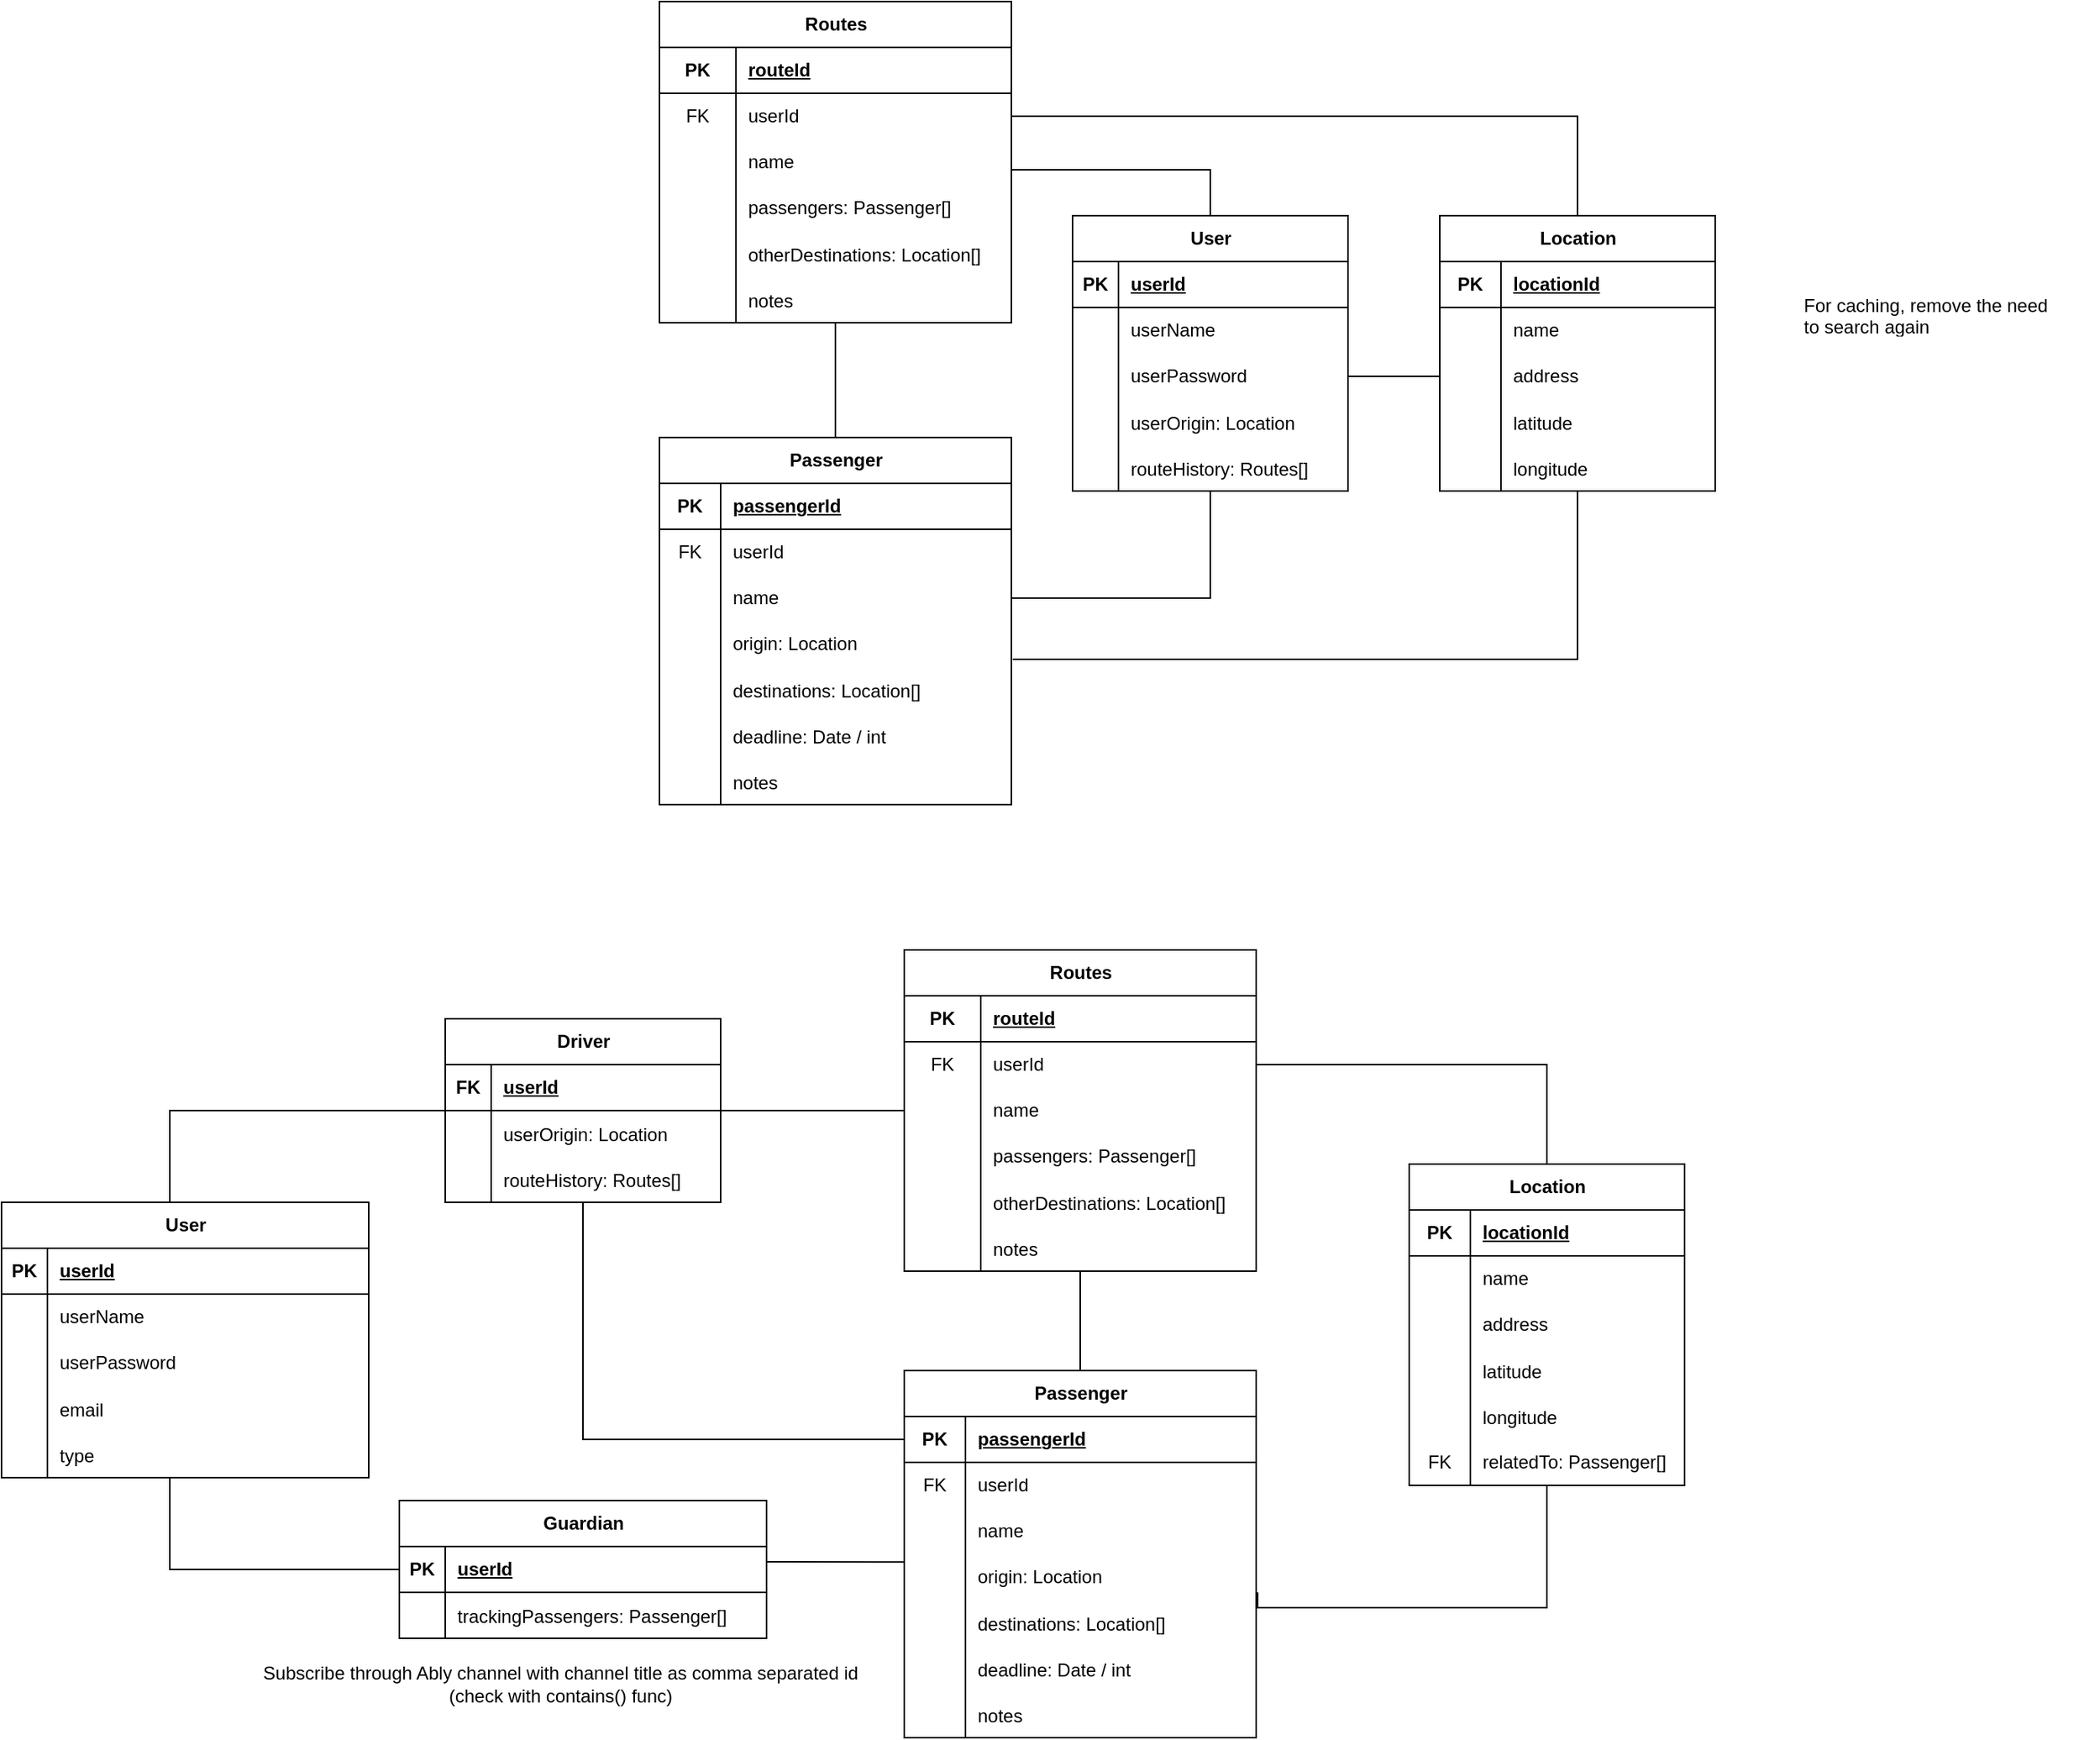 <mxfile version="21.7.5" type="device" pages="2">
  <diagram name="Page-1" id="UuyQf_X2ssFcp2gz4pR6">
    <mxGraphModel dx="2685" dy="985" grid="1" gridSize="10" guides="1" tooltips="1" connect="1" arrows="1" fold="1" page="1" pageScale="1" pageWidth="850" pageHeight="1100" math="0" shadow="0">
      <root>
        <mxCell id="0" />
        <mxCell id="1" parent="0" />
        <mxCell id="nq9YgbKy66_ZBbjp5Jeb-1" value="User" style="shape=table;startSize=30;container=1;collapsible=1;childLayout=tableLayout;fixedRows=1;rowLines=0;fontStyle=1;align=center;resizeLast=1;html=1;" parent="1" vertex="1">
          <mxGeometry x="360" y="280" width="180" height="180" as="geometry" />
        </mxCell>
        <mxCell id="nq9YgbKy66_ZBbjp5Jeb-2" value="" style="shape=tableRow;horizontal=0;startSize=0;swimlaneHead=0;swimlaneBody=0;fillColor=none;collapsible=0;dropTarget=0;points=[[0,0.5],[1,0.5]];portConstraint=eastwest;top=0;left=0;right=0;bottom=1;" parent="nq9YgbKy66_ZBbjp5Jeb-1" vertex="1">
          <mxGeometry y="30" width="180" height="30" as="geometry" />
        </mxCell>
        <mxCell id="nq9YgbKy66_ZBbjp5Jeb-3" value="PK" style="shape=partialRectangle;connectable=0;fillColor=none;top=0;left=0;bottom=0;right=0;fontStyle=1;overflow=hidden;whiteSpace=wrap;html=1;" parent="nq9YgbKy66_ZBbjp5Jeb-2" vertex="1">
          <mxGeometry width="30" height="30" as="geometry">
            <mxRectangle width="30" height="30" as="alternateBounds" />
          </mxGeometry>
        </mxCell>
        <mxCell id="nq9YgbKy66_ZBbjp5Jeb-4" value="userId" style="shape=partialRectangle;connectable=0;fillColor=none;top=0;left=0;bottom=0;right=0;align=left;spacingLeft=6;fontStyle=5;overflow=hidden;whiteSpace=wrap;html=1;" parent="nq9YgbKy66_ZBbjp5Jeb-2" vertex="1">
          <mxGeometry x="30" width="150" height="30" as="geometry">
            <mxRectangle width="150" height="30" as="alternateBounds" />
          </mxGeometry>
        </mxCell>
        <mxCell id="nq9YgbKy66_ZBbjp5Jeb-5" value="" style="shape=tableRow;horizontal=0;startSize=0;swimlaneHead=0;swimlaneBody=0;fillColor=none;collapsible=0;dropTarget=0;points=[[0,0.5],[1,0.5]];portConstraint=eastwest;top=0;left=0;right=0;bottom=0;" parent="nq9YgbKy66_ZBbjp5Jeb-1" vertex="1">
          <mxGeometry y="60" width="180" height="30" as="geometry" />
        </mxCell>
        <mxCell id="nq9YgbKy66_ZBbjp5Jeb-6" value="" style="shape=partialRectangle;connectable=0;fillColor=none;top=0;left=0;bottom=0;right=0;editable=1;overflow=hidden;whiteSpace=wrap;html=1;" parent="nq9YgbKy66_ZBbjp5Jeb-5" vertex="1">
          <mxGeometry width="30" height="30" as="geometry">
            <mxRectangle width="30" height="30" as="alternateBounds" />
          </mxGeometry>
        </mxCell>
        <mxCell id="nq9YgbKy66_ZBbjp5Jeb-7" value="userName" style="shape=partialRectangle;connectable=0;fillColor=none;top=0;left=0;bottom=0;right=0;align=left;spacingLeft=6;overflow=hidden;whiteSpace=wrap;html=1;" parent="nq9YgbKy66_ZBbjp5Jeb-5" vertex="1">
          <mxGeometry x="30" width="150" height="30" as="geometry">
            <mxRectangle width="150" height="30" as="alternateBounds" />
          </mxGeometry>
        </mxCell>
        <mxCell id="nq9YgbKy66_ZBbjp5Jeb-8" value="" style="shape=tableRow;horizontal=0;startSize=0;swimlaneHead=0;swimlaneBody=0;fillColor=none;collapsible=0;dropTarget=0;points=[[0,0.5],[1,0.5]];portConstraint=eastwest;top=0;left=0;right=0;bottom=0;" parent="nq9YgbKy66_ZBbjp5Jeb-1" vertex="1">
          <mxGeometry y="90" width="180" height="30" as="geometry" />
        </mxCell>
        <mxCell id="nq9YgbKy66_ZBbjp5Jeb-9" value="" style="shape=partialRectangle;connectable=0;fillColor=none;top=0;left=0;bottom=0;right=0;editable=1;overflow=hidden;whiteSpace=wrap;html=1;" parent="nq9YgbKy66_ZBbjp5Jeb-8" vertex="1">
          <mxGeometry width="30" height="30" as="geometry">
            <mxRectangle width="30" height="30" as="alternateBounds" />
          </mxGeometry>
        </mxCell>
        <mxCell id="nq9YgbKy66_ZBbjp5Jeb-10" value="userPassword" style="shape=partialRectangle;connectable=0;fillColor=none;top=0;left=0;bottom=0;right=0;align=left;spacingLeft=6;overflow=hidden;whiteSpace=wrap;html=1;" parent="nq9YgbKy66_ZBbjp5Jeb-8" vertex="1">
          <mxGeometry x="30" width="150" height="30" as="geometry">
            <mxRectangle width="150" height="30" as="alternateBounds" />
          </mxGeometry>
        </mxCell>
        <mxCell id="nq9YgbKy66_ZBbjp5Jeb-114" value="" style="shape=tableRow;horizontal=0;startSize=0;swimlaneHead=0;swimlaneBody=0;fillColor=none;collapsible=0;dropTarget=0;points=[[0,0.5],[1,0.5]];portConstraint=eastwest;top=0;left=0;right=0;bottom=0;" parent="nq9YgbKy66_ZBbjp5Jeb-1" vertex="1">
          <mxGeometry y="120" width="180" height="30" as="geometry" />
        </mxCell>
        <mxCell id="nq9YgbKy66_ZBbjp5Jeb-115" value="" style="shape=partialRectangle;connectable=0;fillColor=none;top=0;left=0;bottom=0;right=0;editable=1;overflow=hidden;" parent="nq9YgbKy66_ZBbjp5Jeb-114" vertex="1">
          <mxGeometry width="30" height="30" as="geometry">
            <mxRectangle width="30" height="30" as="alternateBounds" />
          </mxGeometry>
        </mxCell>
        <mxCell id="nq9YgbKy66_ZBbjp5Jeb-116" value="userOrigin: Location" style="shape=partialRectangle;connectable=0;fillColor=none;top=0;left=0;bottom=0;right=0;align=left;spacingLeft=6;overflow=hidden;" parent="nq9YgbKy66_ZBbjp5Jeb-114" vertex="1">
          <mxGeometry x="30" width="150" height="30" as="geometry">
            <mxRectangle width="150" height="30" as="alternateBounds" />
          </mxGeometry>
        </mxCell>
        <mxCell id="nq9YgbKy66_ZBbjp5Jeb-133" value="" style="shape=tableRow;horizontal=0;startSize=0;swimlaneHead=0;swimlaneBody=0;fillColor=none;collapsible=0;dropTarget=0;points=[[0,0.5],[1,0.5]];portConstraint=eastwest;top=0;left=0;right=0;bottom=0;" parent="nq9YgbKy66_ZBbjp5Jeb-1" vertex="1">
          <mxGeometry y="150" width="180" height="30" as="geometry" />
        </mxCell>
        <mxCell id="nq9YgbKy66_ZBbjp5Jeb-134" value="" style="shape=partialRectangle;connectable=0;fillColor=none;top=0;left=0;bottom=0;right=0;editable=1;overflow=hidden;" parent="nq9YgbKy66_ZBbjp5Jeb-133" vertex="1">
          <mxGeometry width="30" height="30" as="geometry">
            <mxRectangle width="30" height="30" as="alternateBounds" />
          </mxGeometry>
        </mxCell>
        <mxCell id="nq9YgbKy66_ZBbjp5Jeb-135" value="routeHistory: Routes[]" style="shape=partialRectangle;connectable=0;fillColor=none;top=0;left=0;bottom=0;right=0;align=left;spacingLeft=6;overflow=hidden;" parent="nq9YgbKy66_ZBbjp5Jeb-133" vertex="1">
          <mxGeometry x="30" width="150" height="30" as="geometry">
            <mxRectangle width="150" height="30" as="alternateBounds" />
          </mxGeometry>
        </mxCell>
        <mxCell id="nq9YgbKy66_ZBbjp5Jeb-152" style="edgeStyle=orthogonalEdgeStyle;rounded=0;orthogonalLoop=1;jettySize=auto;html=1;endArrow=none;endFill=0;" parent="1" source="nq9YgbKy66_ZBbjp5Jeb-28" target="nq9YgbKy66_ZBbjp5Jeb-38" edge="1">
          <mxGeometry relative="1" as="geometry" />
        </mxCell>
        <mxCell id="nq9YgbKy66_ZBbjp5Jeb-28" value="Passenger" style="shape=table;startSize=30;container=1;collapsible=1;childLayout=tableLayout;fixedRows=1;rowLines=0;fontStyle=1;align=center;resizeLast=1;html=1;" parent="1" vertex="1">
          <mxGeometry x="90" y="425" width="230" height="240" as="geometry" />
        </mxCell>
        <mxCell id="nq9YgbKy66_ZBbjp5Jeb-29" value="" style="shape=tableRow;horizontal=0;startSize=0;swimlaneHead=0;swimlaneBody=0;fillColor=none;collapsible=0;dropTarget=0;points=[[0,0.5],[1,0.5]];portConstraint=eastwest;top=0;left=0;right=0;bottom=1;" parent="nq9YgbKy66_ZBbjp5Jeb-28" vertex="1">
          <mxGeometry y="30" width="230" height="30" as="geometry" />
        </mxCell>
        <mxCell id="nq9YgbKy66_ZBbjp5Jeb-30" value="PK" style="shape=partialRectangle;connectable=0;fillColor=none;top=0;left=0;bottom=0;right=0;fontStyle=1;overflow=hidden;whiteSpace=wrap;html=1;" parent="nq9YgbKy66_ZBbjp5Jeb-29" vertex="1">
          <mxGeometry width="40" height="30" as="geometry">
            <mxRectangle width="40" height="30" as="alternateBounds" />
          </mxGeometry>
        </mxCell>
        <mxCell id="nq9YgbKy66_ZBbjp5Jeb-31" value="passengerId" style="shape=partialRectangle;connectable=0;fillColor=none;top=0;left=0;bottom=0;right=0;align=left;spacingLeft=6;fontStyle=5;overflow=hidden;whiteSpace=wrap;html=1;" parent="nq9YgbKy66_ZBbjp5Jeb-29" vertex="1">
          <mxGeometry x="40" width="190" height="30" as="geometry">
            <mxRectangle width="190" height="30" as="alternateBounds" />
          </mxGeometry>
        </mxCell>
        <mxCell id="nq9YgbKy66_ZBbjp5Jeb-156" value="" style="shape=tableRow;horizontal=0;startSize=0;swimlaneHead=0;swimlaneBody=0;fillColor=none;collapsible=0;dropTarget=0;points=[[0,0.5],[1,0.5]];portConstraint=eastwest;top=0;left=0;right=0;bottom=0;" parent="nq9YgbKy66_ZBbjp5Jeb-28" vertex="1">
          <mxGeometry y="60" width="230" height="30" as="geometry" />
        </mxCell>
        <mxCell id="nq9YgbKy66_ZBbjp5Jeb-157" value="FK" style="shape=partialRectangle;connectable=0;fillColor=none;top=0;left=0;bottom=0;right=0;fontStyle=0;overflow=hidden;whiteSpace=wrap;html=1;" parent="nq9YgbKy66_ZBbjp5Jeb-156" vertex="1">
          <mxGeometry width="40" height="30" as="geometry">
            <mxRectangle width="40" height="30" as="alternateBounds" />
          </mxGeometry>
        </mxCell>
        <mxCell id="nq9YgbKy66_ZBbjp5Jeb-158" value="userId" style="shape=partialRectangle;connectable=0;fillColor=none;top=0;left=0;bottom=0;right=0;align=left;spacingLeft=6;fontStyle=0;overflow=hidden;whiteSpace=wrap;html=1;" parent="nq9YgbKy66_ZBbjp5Jeb-156" vertex="1">
          <mxGeometry x="40" width="190" height="30" as="geometry">
            <mxRectangle width="190" height="30" as="alternateBounds" />
          </mxGeometry>
        </mxCell>
        <mxCell id="nq9YgbKy66_ZBbjp5Jeb-32" value="" style="shape=tableRow;horizontal=0;startSize=0;swimlaneHead=0;swimlaneBody=0;fillColor=none;collapsible=0;dropTarget=0;points=[[0,0.5],[1,0.5]];portConstraint=eastwest;top=0;left=0;right=0;bottom=0;" parent="nq9YgbKy66_ZBbjp5Jeb-28" vertex="1">
          <mxGeometry y="90" width="230" height="30" as="geometry" />
        </mxCell>
        <mxCell id="nq9YgbKy66_ZBbjp5Jeb-33" value="" style="shape=partialRectangle;connectable=0;fillColor=none;top=0;left=0;bottom=0;right=0;editable=1;overflow=hidden;whiteSpace=wrap;html=1;" parent="nq9YgbKy66_ZBbjp5Jeb-32" vertex="1">
          <mxGeometry width="40" height="30" as="geometry">
            <mxRectangle width="40" height="30" as="alternateBounds" />
          </mxGeometry>
        </mxCell>
        <mxCell id="nq9YgbKy66_ZBbjp5Jeb-34" value="name" style="shape=partialRectangle;connectable=0;fillColor=none;top=0;left=0;bottom=0;right=0;align=left;spacingLeft=6;overflow=hidden;whiteSpace=wrap;html=1;" parent="nq9YgbKy66_ZBbjp5Jeb-32" vertex="1">
          <mxGeometry x="40" width="190" height="30" as="geometry">
            <mxRectangle width="190" height="30" as="alternateBounds" />
          </mxGeometry>
        </mxCell>
        <mxCell id="nq9YgbKy66_ZBbjp5Jeb-35" value="" style="shape=tableRow;horizontal=0;startSize=0;swimlaneHead=0;swimlaneBody=0;fillColor=none;collapsible=0;dropTarget=0;points=[[0,0.5],[1,0.5]];portConstraint=eastwest;top=0;left=0;right=0;bottom=0;" parent="nq9YgbKy66_ZBbjp5Jeb-28" vertex="1">
          <mxGeometry y="120" width="230" height="30" as="geometry" />
        </mxCell>
        <mxCell id="nq9YgbKy66_ZBbjp5Jeb-36" value="" style="shape=partialRectangle;connectable=0;fillColor=none;top=0;left=0;bottom=0;right=0;editable=1;overflow=hidden;whiteSpace=wrap;html=1;" parent="nq9YgbKy66_ZBbjp5Jeb-35" vertex="1">
          <mxGeometry width="40" height="30" as="geometry">
            <mxRectangle width="40" height="30" as="alternateBounds" />
          </mxGeometry>
        </mxCell>
        <mxCell id="nq9YgbKy66_ZBbjp5Jeb-37" value="origin:&amp;nbsp;Location" style="shape=partialRectangle;connectable=0;fillColor=none;top=0;left=0;bottom=0;right=0;align=left;spacingLeft=6;overflow=hidden;whiteSpace=wrap;html=1;" parent="nq9YgbKy66_ZBbjp5Jeb-35" vertex="1">
          <mxGeometry x="40" width="190" height="30" as="geometry">
            <mxRectangle width="190" height="30" as="alternateBounds" />
          </mxGeometry>
        </mxCell>
        <mxCell id="nq9YgbKy66_ZBbjp5Jeb-69" value="" style="shape=tableRow;horizontal=0;startSize=0;swimlaneHead=0;swimlaneBody=0;fillColor=none;collapsible=0;dropTarget=0;points=[[0,0.5],[1,0.5]];portConstraint=eastwest;top=0;left=0;right=0;bottom=0;" parent="nq9YgbKy66_ZBbjp5Jeb-28" vertex="1">
          <mxGeometry y="150" width="230" height="30" as="geometry" />
        </mxCell>
        <mxCell id="nq9YgbKy66_ZBbjp5Jeb-70" value="" style="shape=partialRectangle;connectable=0;fillColor=none;top=0;left=0;bottom=0;right=0;editable=1;overflow=hidden;" parent="nq9YgbKy66_ZBbjp5Jeb-69" vertex="1">
          <mxGeometry width="40" height="30" as="geometry">
            <mxRectangle width="40" height="30" as="alternateBounds" />
          </mxGeometry>
        </mxCell>
        <mxCell id="nq9YgbKy66_ZBbjp5Jeb-71" value="destinations: Location[]" style="shape=partialRectangle;connectable=0;fillColor=none;top=0;left=0;bottom=0;right=0;align=left;spacingLeft=6;overflow=hidden;" parent="nq9YgbKy66_ZBbjp5Jeb-69" vertex="1">
          <mxGeometry x="40" width="190" height="30" as="geometry">
            <mxRectangle width="190" height="30" as="alternateBounds" />
          </mxGeometry>
        </mxCell>
        <mxCell id="nq9YgbKy66_ZBbjp5Jeb-72" value="" style="shape=tableRow;horizontal=0;startSize=0;swimlaneHead=0;swimlaneBody=0;fillColor=none;collapsible=0;dropTarget=0;points=[[0,0.5],[1,0.5]];portConstraint=eastwest;top=0;left=0;right=0;bottom=0;" parent="nq9YgbKy66_ZBbjp5Jeb-28" vertex="1">
          <mxGeometry y="180" width="230" height="30" as="geometry" />
        </mxCell>
        <mxCell id="nq9YgbKy66_ZBbjp5Jeb-73" value="" style="shape=partialRectangle;connectable=0;fillColor=none;top=0;left=0;bottom=0;right=0;editable=1;overflow=hidden;" parent="nq9YgbKy66_ZBbjp5Jeb-72" vertex="1">
          <mxGeometry width="40" height="30" as="geometry">
            <mxRectangle width="40" height="30" as="alternateBounds" />
          </mxGeometry>
        </mxCell>
        <mxCell id="nq9YgbKy66_ZBbjp5Jeb-74" value="deadline: Date / int" style="shape=partialRectangle;connectable=0;fillColor=none;top=0;left=0;bottom=0;right=0;align=left;spacingLeft=6;overflow=hidden;" parent="nq9YgbKy66_ZBbjp5Jeb-72" vertex="1">
          <mxGeometry x="40" width="190" height="30" as="geometry">
            <mxRectangle width="190" height="30" as="alternateBounds" />
          </mxGeometry>
        </mxCell>
        <mxCell id="nq9YgbKy66_ZBbjp5Jeb-92" value="" style="shape=tableRow;horizontal=0;startSize=0;swimlaneHead=0;swimlaneBody=0;fillColor=none;collapsible=0;dropTarget=0;points=[[0,0.5],[1,0.5]];portConstraint=eastwest;top=0;left=0;right=0;bottom=0;" parent="nq9YgbKy66_ZBbjp5Jeb-28" vertex="1">
          <mxGeometry y="210" width="230" height="30" as="geometry" />
        </mxCell>
        <mxCell id="nq9YgbKy66_ZBbjp5Jeb-93" value="" style="shape=partialRectangle;connectable=0;fillColor=none;top=0;left=0;bottom=0;right=0;editable=1;overflow=hidden;" parent="nq9YgbKy66_ZBbjp5Jeb-92" vertex="1">
          <mxGeometry width="40" height="30" as="geometry">
            <mxRectangle width="40" height="30" as="alternateBounds" />
          </mxGeometry>
        </mxCell>
        <mxCell id="nq9YgbKy66_ZBbjp5Jeb-94" value="notes" style="shape=partialRectangle;connectable=0;fillColor=none;top=0;left=0;bottom=0;right=0;align=left;spacingLeft=6;overflow=hidden;" parent="nq9YgbKy66_ZBbjp5Jeb-92" vertex="1">
          <mxGeometry x="40" width="190" height="30" as="geometry">
            <mxRectangle width="190" height="30" as="alternateBounds" />
          </mxGeometry>
        </mxCell>
        <mxCell id="nq9YgbKy66_ZBbjp5Jeb-131" style="edgeStyle=orthogonalEdgeStyle;rounded=0;orthogonalLoop=1;jettySize=auto;html=1;endArrow=none;endFill=0;" parent="1" source="nq9YgbKy66_ZBbjp5Jeb-38" target="nq9YgbKy66_ZBbjp5Jeb-1" edge="1">
          <mxGeometry relative="1" as="geometry">
            <Array as="points">
              <mxPoint x="450" y="250" />
            </Array>
          </mxGeometry>
        </mxCell>
        <mxCell id="nq9YgbKy66_ZBbjp5Jeb-38" value="Routes" style="shape=table;startSize=30;container=1;collapsible=1;childLayout=tableLayout;fixedRows=1;rowLines=0;fontStyle=1;align=center;resizeLast=1;html=1;" parent="1" vertex="1">
          <mxGeometry x="90" y="140" width="230" height="210" as="geometry" />
        </mxCell>
        <mxCell id="nq9YgbKy66_ZBbjp5Jeb-39" value="" style="shape=tableRow;horizontal=0;startSize=0;swimlaneHead=0;swimlaneBody=0;fillColor=none;collapsible=0;dropTarget=0;points=[[0,0.5],[1,0.5]];portConstraint=eastwest;top=0;left=0;right=0;bottom=1;" parent="nq9YgbKy66_ZBbjp5Jeb-38" vertex="1">
          <mxGeometry y="30" width="230" height="30" as="geometry" />
        </mxCell>
        <mxCell id="nq9YgbKy66_ZBbjp5Jeb-40" value="PK" style="shape=partialRectangle;connectable=0;fillColor=none;top=0;left=0;bottom=0;right=0;fontStyle=1;overflow=hidden;whiteSpace=wrap;html=1;" parent="nq9YgbKy66_ZBbjp5Jeb-39" vertex="1">
          <mxGeometry width="50" height="30" as="geometry">
            <mxRectangle width="50" height="30" as="alternateBounds" />
          </mxGeometry>
        </mxCell>
        <mxCell id="nq9YgbKy66_ZBbjp5Jeb-41" value="routeId" style="shape=partialRectangle;connectable=0;fillColor=none;top=0;left=0;bottom=0;right=0;align=left;spacingLeft=6;fontStyle=5;overflow=hidden;whiteSpace=wrap;html=1;" parent="nq9YgbKy66_ZBbjp5Jeb-39" vertex="1">
          <mxGeometry x="50" width="180" height="30" as="geometry">
            <mxRectangle width="180" height="30" as="alternateBounds" />
          </mxGeometry>
        </mxCell>
        <mxCell id="nq9YgbKy66_ZBbjp5Jeb-160" value="" style="shape=tableRow;horizontal=0;startSize=0;swimlaneHead=0;swimlaneBody=0;fillColor=none;collapsible=0;dropTarget=0;points=[[0,0.5],[1,0.5]];portConstraint=eastwest;top=0;left=0;right=0;bottom=0;" parent="nq9YgbKy66_ZBbjp5Jeb-38" vertex="1">
          <mxGeometry y="60" width="230" height="30" as="geometry" />
        </mxCell>
        <mxCell id="nq9YgbKy66_ZBbjp5Jeb-161" value="FK" style="shape=partialRectangle;connectable=0;fillColor=none;top=0;left=0;bottom=0;right=0;fontStyle=0;overflow=hidden;whiteSpace=wrap;html=1;" parent="nq9YgbKy66_ZBbjp5Jeb-160" vertex="1">
          <mxGeometry width="50" height="30" as="geometry">
            <mxRectangle width="50" height="30" as="alternateBounds" />
          </mxGeometry>
        </mxCell>
        <mxCell id="nq9YgbKy66_ZBbjp5Jeb-162" value="userId" style="shape=partialRectangle;connectable=0;fillColor=none;top=0;left=0;bottom=0;right=0;align=left;spacingLeft=6;fontStyle=0;overflow=hidden;whiteSpace=wrap;html=1;" parent="nq9YgbKy66_ZBbjp5Jeb-160" vertex="1">
          <mxGeometry x="50" width="180" height="30" as="geometry">
            <mxRectangle width="180" height="30" as="alternateBounds" />
          </mxGeometry>
        </mxCell>
        <mxCell id="nq9YgbKy66_ZBbjp5Jeb-42" value="" style="shape=tableRow;horizontal=0;startSize=0;swimlaneHead=0;swimlaneBody=0;fillColor=none;collapsible=0;dropTarget=0;points=[[0,0.5],[1,0.5]];portConstraint=eastwest;top=0;left=0;right=0;bottom=0;" parent="nq9YgbKy66_ZBbjp5Jeb-38" vertex="1">
          <mxGeometry y="90" width="230" height="30" as="geometry" />
        </mxCell>
        <mxCell id="nq9YgbKy66_ZBbjp5Jeb-43" value="" style="shape=partialRectangle;connectable=0;fillColor=none;top=0;left=0;bottom=0;right=0;editable=1;overflow=hidden;whiteSpace=wrap;html=1;" parent="nq9YgbKy66_ZBbjp5Jeb-42" vertex="1">
          <mxGeometry width="50" height="30" as="geometry">
            <mxRectangle width="50" height="30" as="alternateBounds" />
          </mxGeometry>
        </mxCell>
        <mxCell id="nq9YgbKy66_ZBbjp5Jeb-44" value="name" style="shape=partialRectangle;connectable=0;fillColor=none;top=0;left=0;bottom=0;right=0;align=left;spacingLeft=6;overflow=hidden;whiteSpace=wrap;html=1;" parent="nq9YgbKy66_ZBbjp5Jeb-42" vertex="1">
          <mxGeometry x="50" width="180" height="30" as="geometry">
            <mxRectangle width="180" height="30" as="alternateBounds" />
          </mxGeometry>
        </mxCell>
        <mxCell id="nq9YgbKy66_ZBbjp5Jeb-45" value="" style="shape=tableRow;horizontal=0;startSize=0;swimlaneHead=0;swimlaneBody=0;fillColor=none;collapsible=0;dropTarget=0;points=[[0,0.5],[1,0.5]];portConstraint=eastwest;top=0;left=0;right=0;bottom=0;" parent="nq9YgbKy66_ZBbjp5Jeb-38" vertex="1">
          <mxGeometry y="120" width="230" height="30" as="geometry" />
        </mxCell>
        <mxCell id="nq9YgbKy66_ZBbjp5Jeb-46" value="" style="shape=partialRectangle;connectable=0;fillColor=none;top=0;left=0;bottom=0;right=0;editable=1;overflow=hidden;whiteSpace=wrap;html=1;" parent="nq9YgbKy66_ZBbjp5Jeb-45" vertex="1">
          <mxGeometry width="50" height="30" as="geometry">
            <mxRectangle width="50" height="30" as="alternateBounds" />
          </mxGeometry>
        </mxCell>
        <mxCell id="nq9YgbKy66_ZBbjp5Jeb-47" value="passengers: Passenger[]" style="shape=partialRectangle;connectable=0;fillColor=none;top=0;left=0;bottom=0;right=0;align=left;spacingLeft=6;overflow=hidden;whiteSpace=wrap;html=1;" parent="nq9YgbKy66_ZBbjp5Jeb-45" vertex="1">
          <mxGeometry x="50" width="180" height="30" as="geometry">
            <mxRectangle width="180" height="30" as="alternateBounds" />
          </mxGeometry>
        </mxCell>
        <mxCell id="nq9YgbKy66_ZBbjp5Jeb-126" value="" style="shape=tableRow;horizontal=0;startSize=0;swimlaneHead=0;swimlaneBody=0;fillColor=none;collapsible=0;dropTarget=0;points=[[0,0.5],[1,0.5]];portConstraint=eastwest;top=0;left=0;right=0;bottom=0;" parent="nq9YgbKy66_ZBbjp5Jeb-38" vertex="1">
          <mxGeometry y="150" width="230" height="30" as="geometry" />
        </mxCell>
        <mxCell id="nq9YgbKy66_ZBbjp5Jeb-127" value="" style="shape=partialRectangle;connectable=0;fillColor=none;top=0;left=0;bottom=0;right=0;editable=1;overflow=hidden;" parent="nq9YgbKy66_ZBbjp5Jeb-126" vertex="1">
          <mxGeometry width="50" height="30" as="geometry">
            <mxRectangle width="50" height="30" as="alternateBounds" />
          </mxGeometry>
        </mxCell>
        <mxCell id="nq9YgbKy66_ZBbjp5Jeb-128" value="otherDestinations: Location[]" style="shape=partialRectangle;connectable=0;fillColor=none;top=0;left=0;bottom=0;right=0;align=left;spacingLeft=6;overflow=hidden;" parent="nq9YgbKy66_ZBbjp5Jeb-126" vertex="1">
          <mxGeometry x="50" width="180" height="30" as="geometry">
            <mxRectangle width="180" height="30" as="alternateBounds" />
          </mxGeometry>
        </mxCell>
        <mxCell id="nq9YgbKy66_ZBbjp5Jeb-123" value="" style="shape=tableRow;horizontal=0;startSize=0;swimlaneHead=0;swimlaneBody=0;fillColor=none;collapsible=0;dropTarget=0;points=[[0,0.5],[1,0.5]];portConstraint=eastwest;top=0;left=0;right=0;bottom=0;" parent="nq9YgbKy66_ZBbjp5Jeb-38" vertex="1">
          <mxGeometry y="180" width="230" height="30" as="geometry" />
        </mxCell>
        <mxCell id="nq9YgbKy66_ZBbjp5Jeb-124" value="" style="shape=partialRectangle;connectable=0;fillColor=none;top=0;left=0;bottom=0;right=0;editable=1;overflow=hidden;" parent="nq9YgbKy66_ZBbjp5Jeb-123" vertex="1">
          <mxGeometry width="50" height="30" as="geometry">
            <mxRectangle width="50" height="30" as="alternateBounds" />
          </mxGeometry>
        </mxCell>
        <mxCell id="nq9YgbKy66_ZBbjp5Jeb-125" value="notes" style="shape=partialRectangle;connectable=0;fillColor=none;top=0;left=0;bottom=0;right=0;align=left;spacingLeft=6;overflow=hidden;" parent="nq9YgbKy66_ZBbjp5Jeb-123" vertex="1">
          <mxGeometry x="50" width="180" height="30" as="geometry">
            <mxRectangle width="180" height="30" as="alternateBounds" />
          </mxGeometry>
        </mxCell>
        <mxCell id="nq9YgbKy66_ZBbjp5Jeb-95" value="Location" style="shape=table;startSize=30;container=1;collapsible=1;childLayout=tableLayout;fixedRows=1;rowLines=0;fontStyle=1;align=center;resizeLast=1;html=1;" parent="1" vertex="1">
          <mxGeometry x="600" y="280" width="180" height="180" as="geometry" />
        </mxCell>
        <mxCell id="nq9YgbKy66_ZBbjp5Jeb-96" value="" style="shape=tableRow;horizontal=0;startSize=0;swimlaneHead=0;swimlaneBody=0;fillColor=none;collapsible=0;dropTarget=0;points=[[0,0.5],[1,0.5]];portConstraint=eastwest;top=0;left=0;right=0;bottom=1;" parent="nq9YgbKy66_ZBbjp5Jeb-95" vertex="1">
          <mxGeometry y="30" width="180" height="30" as="geometry" />
        </mxCell>
        <mxCell id="nq9YgbKy66_ZBbjp5Jeb-97" value="PK" style="shape=partialRectangle;connectable=0;fillColor=none;top=0;left=0;bottom=0;right=0;fontStyle=1;overflow=hidden;whiteSpace=wrap;html=1;" parent="nq9YgbKy66_ZBbjp5Jeb-96" vertex="1">
          <mxGeometry width="40" height="30" as="geometry">
            <mxRectangle width="40" height="30" as="alternateBounds" />
          </mxGeometry>
        </mxCell>
        <mxCell id="nq9YgbKy66_ZBbjp5Jeb-98" value="locationId" style="shape=partialRectangle;connectable=0;fillColor=none;top=0;left=0;bottom=0;right=0;align=left;spacingLeft=6;fontStyle=5;overflow=hidden;whiteSpace=wrap;html=1;" parent="nq9YgbKy66_ZBbjp5Jeb-96" vertex="1">
          <mxGeometry x="40" width="140" height="30" as="geometry">
            <mxRectangle width="140" height="30" as="alternateBounds" />
          </mxGeometry>
        </mxCell>
        <mxCell id="nq9YgbKy66_ZBbjp5Jeb-99" value="" style="shape=tableRow;horizontal=0;startSize=0;swimlaneHead=0;swimlaneBody=0;fillColor=none;collapsible=0;dropTarget=0;points=[[0,0.5],[1,0.5]];portConstraint=eastwest;top=0;left=0;right=0;bottom=0;" parent="nq9YgbKy66_ZBbjp5Jeb-95" vertex="1">
          <mxGeometry y="60" width="180" height="30" as="geometry" />
        </mxCell>
        <mxCell id="nq9YgbKy66_ZBbjp5Jeb-100" value="" style="shape=partialRectangle;connectable=0;fillColor=none;top=0;left=0;bottom=0;right=0;editable=1;overflow=hidden;whiteSpace=wrap;html=1;" parent="nq9YgbKy66_ZBbjp5Jeb-99" vertex="1">
          <mxGeometry width="40" height="30" as="geometry">
            <mxRectangle width="40" height="30" as="alternateBounds" />
          </mxGeometry>
        </mxCell>
        <mxCell id="nq9YgbKy66_ZBbjp5Jeb-101" value="name" style="shape=partialRectangle;connectable=0;fillColor=none;top=0;left=0;bottom=0;right=0;align=left;spacingLeft=6;overflow=hidden;whiteSpace=wrap;html=1;" parent="nq9YgbKy66_ZBbjp5Jeb-99" vertex="1">
          <mxGeometry x="40" width="140" height="30" as="geometry">
            <mxRectangle width="140" height="30" as="alternateBounds" />
          </mxGeometry>
        </mxCell>
        <mxCell id="nq9YgbKy66_ZBbjp5Jeb-102" value="" style="shape=tableRow;horizontal=0;startSize=0;swimlaneHead=0;swimlaneBody=0;fillColor=none;collapsible=0;dropTarget=0;points=[[0,0.5],[1,0.5]];portConstraint=eastwest;top=0;left=0;right=0;bottom=0;" parent="nq9YgbKy66_ZBbjp5Jeb-95" vertex="1">
          <mxGeometry y="90" width="180" height="30" as="geometry" />
        </mxCell>
        <mxCell id="nq9YgbKy66_ZBbjp5Jeb-103" value="" style="shape=partialRectangle;connectable=0;fillColor=none;top=0;left=0;bottom=0;right=0;editable=1;overflow=hidden;whiteSpace=wrap;html=1;" parent="nq9YgbKy66_ZBbjp5Jeb-102" vertex="1">
          <mxGeometry width="40" height="30" as="geometry">
            <mxRectangle width="40" height="30" as="alternateBounds" />
          </mxGeometry>
        </mxCell>
        <mxCell id="nq9YgbKy66_ZBbjp5Jeb-104" value="address" style="shape=partialRectangle;connectable=0;fillColor=none;top=0;left=0;bottom=0;right=0;align=left;spacingLeft=6;overflow=hidden;whiteSpace=wrap;html=1;" parent="nq9YgbKy66_ZBbjp5Jeb-102" vertex="1">
          <mxGeometry x="40" width="140" height="30" as="geometry">
            <mxRectangle width="140" height="30" as="alternateBounds" />
          </mxGeometry>
        </mxCell>
        <mxCell id="nq9YgbKy66_ZBbjp5Jeb-105" value="" style="shape=tableRow;horizontal=0;startSize=0;swimlaneHead=0;swimlaneBody=0;fillColor=none;collapsible=0;dropTarget=0;points=[[0,0.5],[1,0.5]];portConstraint=eastwest;top=0;left=0;right=0;bottom=0;" parent="nq9YgbKy66_ZBbjp5Jeb-95" vertex="1">
          <mxGeometry y="120" width="180" height="30" as="geometry" />
        </mxCell>
        <mxCell id="nq9YgbKy66_ZBbjp5Jeb-106" value="" style="shape=partialRectangle;connectable=0;fillColor=none;top=0;left=0;bottom=0;right=0;editable=1;overflow=hidden;" parent="nq9YgbKy66_ZBbjp5Jeb-105" vertex="1">
          <mxGeometry width="40" height="30" as="geometry">
            <mxRectangle width="40" height="30" as="alternateBounds" />
          </mxGeometry>
        </mxCell>
        <mxCell id="nq9YgbKy66_ZBbjp5Jeb-107" value="latitude" style="shape=partialRectangle;connectable=0;fillColor=none;top=0;left=0;bottom=0;right=0;align=left;spacingLeft=6;overflow=hidden;" parent="nq9YgbKy66_ZBbjp5Jeb-105" vertex="1">
          <mxGeometry x="40" width="140" height="30" as="geometry">
            <mxRectangle width="140" height="30" as="alternateBounds" />
          </mxGeometry>
        </mxCell>
        <mxCell id="nq9YgbKy66_ZBbjp5Jeb-108" value="" style="shape=tableRow;horizontal=0;startSize=0;swimlaneHead=0;swimlaneBody=0;fillColor=none;collapsible=0;dropTarget=0;points=[[0,0.5],[1,0.5]];portConstraint=eastwest;top=0;left=0;right=0;bottom=0;" parent="nq9YgbKy66_ZBbjp5Jeb-95" vertex="1">
          <mxGeometry y="150" width="180" height="30" as="geometry" />
        </mxCell>
        <mxCell id="nq9YgbKy66_ZBbjp5Jeb-109" value="" style="shape=partialRectangle;connectable=0;fillColor=none;top=0;left=0;bottom=0;right=0;editable=1;overflow=hidden;" parent="nq9YgbKy66_ZBbjp5Jeb-108" vertex="1">
          <mxGeometry width="40" height="30" as="geometry">
            <mxRectangle width="40" height="30" as="alternateBounds" />
          </mxGeometry>
        </mxCell>
        <mxCell id="nq9YgbKy66_ZBbjp5Jeb-110" value="longitude" style="shape=partialRectangle;connectable=0;fillColor=none;top=0;left=0;bottom=0;right=0;align=left;spacingLeft=6;overflow=hidden;" parent="nq9YgbKy66_ZBbjp5Jeb-108" vertex="1">
          <mxGeometry x="40" width="140" height="30" as="geometry">
            <mxRectangle width="140" height="30" as="alternateBounds" />
          </mxGeometry>
        </mxCell>
        <mxCell id="nq9YgbKy66_ZBbjp5Jeb-136" style="edgeStyle=orthogonalEdgeStyle;rounded=0;orthogonalLoop=1;jettySize=auto;html=1;endArrow=none;endFill=0;exitX=1;exitY=0.5;exitDx=0;exitDy=0;" parent="1" source="nq9YgbKy66_ZBbjp5Jeb-160" target="nq9YgbKy66_ZBbjp5Jeb-95" edge="1">
          <mxGeometry relative="1" as="geometry">
            <Array as="points">
              <mxPoint x="690" y="215" />
            </Array>
          </mxGeometry>
        </mxCell>
        <mxCell id="nq9YgbKy66_ZBbjp5Jeb-137" style="edgeStyle=orthogonalEdgeStyle;rounded=0;orthogonalLoop=1;jettySize=auto;html=1;endArrow=none;endFill=0;exitX=1.004;exitY=0.833;exitDx=0;exitDy=0;exitPerimeter=0;" parent="1" source="nq9YgbKy66_ZBbjp5Jeb-35" target="nq9YgbKy66_ZBbjp5Jeb-95" edge="1">
          <mxGeometry relative="1" as="geometry">
            <Array as="points">
              <mxPoint x="690" y="570" />
            </Array>
          </mxGeometry>
        </mxCell>
        <mxCell id="nq9YgbKy66_ZBbjp5Jeb-138" style="edgeStyle=orthogonalEdgeStyle;rounded=0;orthogonalLoop=1;jettySize=auto;html=1;entryX=0;entryY=0.5;entryDx=0;entryDy=0;endArrow=none;endFill=0;" parent="1" source="nq9YgbKy66_ZBbjp5Jeb-8" target="nq9YgbKy66_ZBbjp5Jeb-102" edge="1">
          <mxGeometry relative="1" as="geometry" />
        </mxCell>
        <mxCell id="nq9YgbKy66_ZBbjp5Jeb-159" style="edgeStyle=orthogonalEdgeStyle;rounded=0;orthogonalLoop=1;jettySize=auto;html=1;endArrow=none;endFill=0;" parent="1" source="nq9YgbKy66_ZBbjp5Jeb-32" target="nq9YgbKy66_ZBbjp5Jeb-1" edge="1">
          <mxGeometry relative="1" as="geometry" />
        </mxCell>
        <mxCell id="nq9YgbKy66_ZBbjp5Jeb-163" value="" style="shape=table;startSize=0;container=1;collapsible=1;childLayout=tableLayout;fixedRows=1;rowLines=0;fontStyle=0;align=center;resizeLast=1;strokeColor=none;fillColor=none;collapsible=0;whiteSpace=wrap;html=1;" parent="1" vertex="1">
          <mxGeometry x="800" y="330" width="230" height="30" as="geometry" />
        </mxCell>
        <mxCell id="nq9YgbKy66_ZBbjp5Jeb-164" value="" style="shape=tableRow;horizontal=0;startSize=0;swimlaneHead=0;swimlaneBody=0;fillColor=none;collapsible=0;dropTarget=0;points=[[0,0.5],[1,0.5]];portConstraint=eastwest;top=0;left=0;right=0;bottom=0;" parent="nq9YgbKy66_ZBbjp5Jeb-163" vertex="1">
          <mxGeometry width="230" height="30" as="geometry" />
        </mxCell>
        <mxCell id="nq9YgbKy66_ZBbjp5Jeb-165" value="" style="shape=partialRectangle;connectable=0;fillColor=none;top=0;left=0;bottom=0;right=0;editable=1;overflow=hidden;" parent="nq9YgbKy66_ZBbjp5Jeb-164" vertex="1">
          <mxGeometry width="30" height="30" as="geometry">
            <mxRectangle width="30" height="30" as="alternateBounds" />
          </mxGeometry>
        </mxCell>
        <mxCell id="nq9YgbKy66_ZBbjp5Jeb-166" value="For caching, remove the need &#xa;to search again" style="shape=partialRectangle;connectable=0;fillColor=none;top=0;left=0;bottom=0;right=0;align=left;spacingLeft=6;overflow=hidden;" parent="nq9YgbKy66_ZBbjp5Jeb-164" vertex="1">
          <mxGeometry x="30" width="200" height="30" as="geometry">
            <mxRectangle width="200" height="30" as="alternateBounds" />
          </mxGeometry>
        </mxCell>
        <mxCell id="MVuut8si-COyN7iFqZHf-1" value="Guardian" style="shape=table;startSize=30;container=1;collapsible=1;childLayout=tableLayout;fixedRows=1;rowLines=0;fontStyle=1;align=center;resizeLast=1;html=1;" parent="1" vertex="1">
          <mxGeometry x="-80" y="1120" width="240" height="90" as="geometry" />
        </mxCell>
        <mxCell id="MVuut8si-COyN7iFqZHf-2" value="" style="shape=tableRow;horizontal=0;startSize=0;swimlaneHead=0;swimlaneBody=0;fillColor=none;collapsible=0;dropTarget=0;points=[[0,0.5],[1,0.5]];portConstraint=eastwest;top=0;left=0;right=0;bottom=1;" parent="MVuut8si-COyN7iFqZHf-1" vertex="1">
          <mxGeometry y="30" width="240" height="30" as="geometry" />
        </mxCell>
        <mxCell id="MVuut8si-COyN7iFqZHf-3" value="PK" style="shape=partialRectangle;connectable=0;fillColor=none;top=0;left=0;bottom=0;right=0;fontStyle=1;overflow=hidden;whiteSpace=wrap;html=1;" parent="MVuut8si-COyN7iFqZHf-2" vertex="1">
          <mxGeometry width="30" height="30" as="geometry">
            <mxRectangle width="30" height="30" as="alternateBounds" />
          </mxGeometry>
        </mxCell>
        <mxCell id="MVuut8si-COyN7iFqZHf-4" value="userId" style="shape=partialRectangle;connectable=0;fillColor=none;top=0;left=0;bottom=0;right=0;align=left;spacingLeft=6;fontStyle=5;overflow=hidden;whiteSpace=wrap;html=1;" parent="MVuut8si-COyN7iFqZHf-2" vertex="1">
          <mxGeometry x="30" width="210" height="30" as="geometry">
            <mxRectangle width="210" height="30" as="alternateBounds" />
          </mxGeometry>
        </mxCell>
        <mxCell id="MVuut8si-COyN7iFqZHf-148" value="" style="shape=tableRow;horizontal=0;startSize=0;swimlaneHead=0;swimlaneBody=0;fillColor=none;collapsible=0;dropTarget=0;points=[[0,0.5],[1,0.5]];portConstraint=eastwest;top=0;left=0;right=0;bottom=0;" parent="MVuut8si-COyN7iFqZHf-1" vertex="1">
          <mxGeometry y="60" width="240" height="30" as="geometry" />
        </mxCell>
        <mxCell id="MVuut8si-COyN7iFqZHf-149" value="" style="shape=partialRectangle;connectable=0;fillColor=none;top=0;left=0;bottom=0;right=0;editable=1;overflow=hidden;" parent="MVuut8si-COyN7iFqZHf-148" vertex="1">
          <mxGeometry width="30" height="30" as="geometry">
            <mxRectangle width="30" height="30" as="alternateBounds" />
          </mxGeometry>
        </mxCell>
        <mxCell id="MVuut8si-COyN7iFqZHf-150" value="trackingPassengers: Passenger[]" style="shape=partialRectangle;connectable=0;fillColor=none;top=0;left=0;bottom=0;right=0;align=left;spacingLeft=6;overflow=hidden;" parent="MVuut8si-COyN7iFqZHf-148" vertex="1">
          <mxGeometry x="30" width="210" height="30" as="geometry">
            <mxRectangle width="210" height="30" as="alternateBounds" />
          </mxGeometry>
        </mxCell>
        <mxCell id="MVuut8si-COyN7iFqZHf-17" style="edgeStyle=orthogonalEdgeStyle;rounded=0;orthogonalLoop=1;jettySize=auto;html=1;endArrow=none;endFill=0;" parent="1" source="MVuut8si-COyN7iFqZHf-18" target="MVuut8si-COyN7iFqZHf-41" edge="1">
          <mxGeometry relative="1" as="geometry" />
        </mxCell>
        <mxCell id="MVuut8si-COyN7iFqZHf-18" value="Passenger" style="shape=table;startSize=30;container=1;collapsible=1;childLayout=tableLayout;fixedRows=1;rowLines=0;fontStyle=1;align=center;resizeLast=1;html=1;" parent="1" vertex="1">
          <mxGeometry x="250" y="1035" width="230" height="240" as="geometry" />
        </mxCell>
        <mxCell id="MVuut8si-COyN7iFqZHf-19" value="" style="shape=tableRow;horizontal=0;startSize=0;swimlaneHead=0;swimlaneBody=0;fillColor=none;collapsible=0;dropTarget=0;points=[[0,0.5],[1,0.5]];portConstraint=eastwest;top=0;left=0;right=0;bottom=1;" parent="MVuut8si-COyN7iFqZHf-18" vertex="1">
          <mxGeometry y="30" width="230" height="30" as="geometry" />
        </mxCell>
        <mxCell id="MVuut8si-COyN7iFqZHf-20" value="PK" style="shape=partialRectangle;connectable=0;fillColor=none;top=0;left=0;bottom=0;right=0;fontStyle=1;overflow=hidden;whiteSpace=wrap;html=1;" parent="MVuut8si-COyN7iFqZHf-19" vertex="1">
          <mxGeometry width="40" height="30" as="geometry">
            <mxRectangle width="40" height="30" as="alternateBounds" />
          </mxGeometry>
        </mxCell>
        <mxCell id="MVuut8si-COyN7iFqZHf-21" value="passengerId" style="shape=partialRectangle;connectable=0;fillColor=none;top=0;left=0;bottom=0;right=0;align=left;spacingLeft=6;fontStyle=5;overflow=hidden;whiteSpace=wrap;html=1;" parent="MVuut8si-COyN7iFqZHf-19" vertex="1">
          <mxGeometry x="40" width="190" height="30" as="geometry">
            <mxRectangle width="190" height="30" as="alternateBounds" />
          </mxGeometry>
        </mxCell>
        <mxCell id="MVuut8si-COyN7iFqZHf-22" value="" style="shape=tableRow;horizontal=0;startSize=0;swimlaneHead=0;swimlaneBody=0;fillColor=none;collapsible=0;dropTarget=0;points=[[0,0.5],[1,0.5]];portConstraint=eastwest;top=0;left=0;right=0;bottom=0;" parent="MVuut8si-COyN7iFqZHf-18" vertex="1">
          <mxGeometry y="60" width="230" height="30" as="geometry" />
        </mxCell>
        <mxCell id="MVuut8si-COyN7iFqZHf-23" value="FK" style="shape=partialRectangle;connectable=0;fillColor=none;top=0;left=0;bottom=0;right=0;fontStyle=0;overflow=hidden;whiteSpace=wrap;html=1;" parent="MVuut8si-COyN7iFqZHf-22" vertex="1">
          <mxGeometry width="40" height="30" as="geometry">
            <mxRectangle width="40" height="30" as="alternateBounds" />
          </mxGeometry>
        </mxCell>
        <mxCell id="MVuut8si-COyN7iFqZHf-24" value="userId" style="shape=partialRectangle;connectable=0;fillColor=none;top=0;left=0;bottom=0;right=0;align=left;spacingLeft=6;fontStyle=0;overflow=hidden;whiteSpace=wrap;html=1;" parent="MVuut8si-COyN7iFqZHf-22" vertex="1">
          <mxGeometry x="40" width="190" height="30" as="geometry">
            <mxRectangle width="190" height="30" as="alternateBounds" />
          </mxGeometry>
        </mxCell>
        <mxCell id="MVuut8si-COyN7iFqZHf-25" value="" style="shape=tableRow;horizontal=0;startSize=0;swimlaneHead=0;swimlaneBody=0;fillColor=none;collapsible=0;dropTarget=0;points=[[0,0.5],[1,0.5]];portConstraint=eastwest;top=0;left=0;right=0;bottom=0;" parent="MVuut8si-COyN7iFqZHf-18" vertex="1">
          <mxGeometry y="90" width="230" height="30" as="geometry" />
        </mxCell>
        <mxCell id="MVuut8si-COyN7iFqZHf-26" value="" style="shape=partialRectangle;connectable=0;fillColor=none;top=0;left=0;bottom=0;right=0;editable=1;overflow=hidden;whiteSpace=wrap;html=1;" parent="MVuut8si-COyN7iFqZHf-25" vertex="1">
          <mxGeometry width="40" height="30" as="geometry">
            <mxRectangle width="40" height="30" as="alternateBounds" />
          </mxGeometry>
        </mxCell>
        <mxCell id="MVuut8si-COyN7iFqZHf-27" value="name" style="shape=partialRectangle;connectable=0;fillColor=none;top=0;left=0;bottom=0;right=0;align=left;spacingLeft=6;overflow=hidden;whiteSpace=wrap;html=1;" parent="MVuut8si-COyN7iFqZHf-25" vertex="1">
          <mxGeometry x="40" width="190" height="30" as="geometry">
            <mxRectangle width="190" height="30" as="alternateBounds" />
          </mxGeometry>
        </mxCell>
        <mxCell id="MVuut8si-COyN7iFqZHf-28" value="" style="shape=tableRow;horizontal=0;startSize=0;swimlaneHead=0;swimlaneBody=0;fillColor=none;collapsible=0;dropTarget=0;points=[[0,0.5],[1,0.5]];portConstraint=eastwest;top=0;left=0;right=0;bottom=0;" parent="MVuut8si-COyN7iFqZHf-18" vertex="1">
          <mxGeometry y="120" width="230" height="30" as="geometry" />
        </mxCell>
        <mxCell id="MVuut8si-COyN7iFqZHf-29" value="" style="shape=partialRectangle;connectable=0;fillColor=none;top=0;left=0;bottom=0;right=0;editable=1;overflow=hidden;whiteSpace=wrap;html=1;" parent="MVuut8si-COyN7iFqZHf-28" vertex="1">
          <mxGeometry width="40" height="30" as="geometry">
            <mxRectangle width="40" height="30" as="alternateBounds" />
          </mxGeometry>
        </mxCell>
        <mxCell id="MVuut8si-COyN7iFqZHf-30" value="origin:&amp;nbsp;Location" style="shape=partialRectangle;connectable=0;fillColor=none;top=0;left=0;bottom=0;right=0;align=left;spacingLeft=6;overflow=hidden;whiteSpace=wrap;html=1;" parent="MVuut8si-COyN7iFqZHf-28" vertex="1">
          <mxGeometry x="40" width="190" height="30" as="geometry">
            <mxRectangle width="190" height="30" as="alternateBounds" />
          </mxGeometry>
        </mxCell>
        <mxCell id="MVuut8si-COyN7iFqZHf-31" value="" style="shape=tableRow;horizontal=0;startSize=0;swimlaneHead=0;swimlaneBody=0;fillColor=none;collapsible=0;dropTarget=0;points=[[0,0.5],[1,0.5]];portConstraint=eastwest;top=0;left=0;right=0;bottom=0;" parent="MVuut8si-COyN7iFqZHf-18" vertex="1">
          <mxGeometry y="150" width="230" height="30" as="geometry" />
        </mxCell>
        <mxCell id="MVuut8si-COyN7iFqZHf-32" value="" style="shape=partialRectangle;connectable=0;fillColor=none;top=0;left=0;bottom=0;right=0;editable=1;overflow=hidden;" parent="MVuut8si-COyN7iFqZHf-31" vertex="1">
          <mxGeometry width="40" height="30" as="geometry">
            <mxRectangle width="40" height="30" as="alternateBounds" />
          </mxGeometry>
        </mxCell>
        <mxCell id="MVuut8si-COyN7iFqZHf-33" value="destinations: Location[]" style="shape=partialRectangle;connectable=0;fillColor=none;top=0;left=0;bottom=0;right=0;align=left;spacingLeft=6;overflow=hidden;" parent="MVuut8si-COyN7iFqZHf-31" vertex="1">
          <mxGeometry x="40" width="190" height="30" as="geometry">
            <mxRectangle width="190" height="30" as="alternateBounds" />
          </mxGeometry>
        </mxCell>
        <mxCell id="MVuut8si-COyN7iFqZHf-34" value="" style="shape=tableRow;horizontal=0;startSize=0;swimlaneHead=0;swimlaneBody=0;fillColor=none;collapsible=0;dropTarget=0;points=[[0,0.5],[1,0.5]];portConstraint=eastwest;top=0;left=0;right=0;bottom=0;" parent="MVuut8si-COyN7iFqZHf-18" vertex="1">
          <mxGeometry y="180" width="230" height="30" as="geometry" />
        </mxCell>
        <mxCell id="MVuut8si-COyN7iFqZHf-35" value="" style="shape=partialRectangle;connectable=0;fillColor=none;top=0;left=0;bottom=0;right=0;editable=1;overflow=hidden;" parent="MVuut8si-COyN7iFqZHf-34" vertex="1">
          <mxGeometry width="40" height="30" as="geometry">
            <mxRectangle width="40" height="30" as="alternateBounds" />
          </mxGeometry>
        </mxCell>
        <mxCell id="MVuut8si-COyN7iFqZHf-36" value="deadline: Date / int" style="shape=partialRectangle;connectable=0;fillColor=none;top=0;left=0;bottom=0;right=0;align=left;spacingLeft=6;overflow=hidden;" parent="MVuut8si-COyN7iFqZHf-34" vertex="1">
          <mxGeometry x="40" width="190" height="30" as="geometry">
            <mxRectangle width="190" height="30" as="alternateBounds" />
          </mxGeometry>
        </mxCell>
        <mxCell id="MVuut8si-COyN7iFqZHf-37" value="" style="shape=tableRow;horizontal=0;startSize=0;swimlaneHead=0;swimlaneBody=0;fillColor=none;collapsible=0;dropTarget=0;points=[[0,0.5],[1,0.5]];portConstraint=eastwest;top=0;left=0;right=0;bottom=0;" parent="MVuut8si-COyN7iFqZHf-18" vertex="1">
          <mxGeometry y="210" width="230" height="30" as="geometry" />
        </mxCell>
        <mxCell id="MVuut8si-COyN7iFqZHf-38" value="" style="shape=partialRectangle;connectable=0;fillColor=none;top=0;left=0;bottom=0;right=0;editable=1;overflow=hidden;" parent="MVuut8si-COyN7iFqZHf-37" vertex="1">
          <mxGeometry width="40" height="30" as="geometry">
            <mxRectangle width="40" height="30" as="alternateBounds" />
          </mxGeometry>
        </mxCell>
        <mxCell id="MVuut8si-COyN7iFqZHf-39" value="notes" style="shape=partialRectangle;connectable=0;fillColor=none;top=0;left=0;bottom=0;right=0;align=left;spacingLeft=6;overflow=hidden;" parent="MVuut8si-COyN7iFqZHf-37" vertex="1">
          <mxGeometry x="40" width="190" height="30" as="geometry">
            <mxRectangle width="190" height="30" as="alternateBounds" />
          </mxGeometry>
        </mxCell>
        <mxCell id="MVuut8si-COyN7iFqZHf-41" value="Routes" style="shape=table;startSize=30;container=1;collapsible=1;childLayout=tableLayout;fixedRows=1;rowLines=0;fontStyle=1;align=center;resizeLast=1;html=1;" parent="1" vertex="1">
          <mxGeometry x="250" y="760" width="230" height="210" as="geometry" />
        </mxCell>
        <mxCell id="MVuut8si-COyN7iFqZHf-42" value="" style="shape=tableRow;horizontal=0;startSize=0;swimlaneHead=0;swimlaneBody=0;fillColor=none;collapsible=0;dropTarget=0;points=[[0,0.5],[1,0.5]];portConstraint=eastwest;top=0;left=0;right=0;bottom=1;" parent="MVuut8si-COyN7iFqZHf-41" vertex="1">
          <mxGeometry y="30" width="230" height="30" as="geometry" />
        </mxCell>
        <mxCell id="MVuut8si-COyN7iFqZHf-43" value="PK" style="shape=partialRectangle;connectable=0;fillColor=none;top=0;left=0;bottom=0;right=0;fontStyle=1;overflow=hidden;whiteSpace=wrap;html=1;" parent="MVuut8si-COyN7iFqZHf-42" vertex="1">
          <mxGeometry width="50" height="30" as="geometry">
            <mxRectangle width="50" height="30" as="alternateBounds" />
          </mxGeometry>
        </mxCell>
        <mxCell id="MVuut8si-COyN7iFqZHf-44" value="routeId" style="shape=partialRectangle;connectable=0;fillColor=none;top=0;left=0;bottom=0;right=0;align=left;spacingLeft=6;fontStyle=5;overflow=hidden;whiteSpace=wrap;html=1;" parent="MVuut8si-COyN7iFqZHf-42" vertex="1">
          <mxGeometry x="50" width="180" height="30" as="geometry">
            <mxRectangle width="180" height="30" as="alternateBounds" />
          </mxGeometry>
        </mxCell>
        <mxCell id="MVuut8si-COyN7iFqZHf-45" value="" style="shape=tableRow;horizontal=0;startSize=0;swimlaneHead=0;swimlaneBody=0;fillColor=none;collapsible=0;dropTarget=0;points=[[0,0.5],[1,0.5]];portConstraint=eastwest;top=0;left=0;right=0;bottom=0;" parent="MVuut8si-COyN7iFqZHf-41" vertex="1">
          <mxGeometry y="60" width="230" height="30" as="geometry" />
        </mxCell>
        <mxCell id="MVuut8si-COyN7iFqZHf-46" value="FK" style="shape=partialRectangle;connectable=0;fillColor=none;top=0;left=0;bottom=0;right=0;fontStyle=0;overflow=hidden;whiteSpace=wrap;html=1;" parent="MVuut8si-COyN7iFqZHf-45" vertex="1">
          <mxGeometry width="50" height="30" as="geometry">
            <mxRectangle width="50" height="30" as="alternateBounds" />
          </mxGeometry>
        </mxCell>
        <mxCell id="MVuut8si-COyN7iFqZHf-47" value="userId" style="shape=partialRectangle;connectable=0;fillColor=none;top=0;left=0;bottom=0;right=0;align=left;spacingLeft=6;fontStyle=0;overflow=hidden;whiteSpace=wrap;html=1;" parent="MVuut8si-COyN7iFqZHf-45" vertex="1">
          <mxGeometry x="50" width="180" height="30" as="geometry">
            <mxRectangle width="180" height="30" as="alternateBounds" />
          </mxGeometry>
        </mxCell>
        <mxCell id="MVuut8si-COyN7iFqZHf-48" value="" style="shape=tableRow;horizontal=0;startSize=0;swimlaneHead=0;swimlaneBody=0;fillColor=none;collapsible=0;dropTarget=0;points=[[0,0.5],[1,0.5]];portConstraint=eastwest;top=0;left=0;right=0;bottom=0;" parent="MVuut8si-COyN7iFqZHf-41" vertex="1">
          <mxGeometry y="90" width="230" height="30" as="geometry" />
        </mxCell>
        <mxCell id="MVuut8si-COyN7iFqZHf-49" value="" style="shape=partialRectangle;connectable=0;fillColor=none;top=0;left=0;bottom=0;right=0;editable=1;overflow=hidden;whiteSpace=wrap;html=1;" parent="MVuut8si-COyN7iFqZHf-48" vertex="1">
          <mxGeometry width="50" height="30" as="geometry">
            <mxRectangle width="50" height="30" as="alternateBounds" />
          </mxGeometry>
        </mxCell>
        <mxCell id="MVuut8si-COyN7iFqZHf-50" value="name" style="shape=partialRectangle;connectable=0;fillColor=none;top=0;left=0;bottom=0;right=0;align=left;spacingLeft=6;overflow=hidden;whiteSpace=wrap;html=1;" parent="MVuut8si-COyN7iFqZHf-48" vertex="1">
          <mxGeometry x="50" width="180" height="30" as="geometry">
            <mxRectangle width="180" height="30" as="alternateBounds" />
          </mxGeometry>
        </mxCell>
        <mxCell id="MVuut8si-COyN7iFqZHf-51" value="" style="shape=tableRow;horizontal=0;startSize=0;swimlaneHead=0;swimlaneBody=0;fillColor=none;collapsible=0;dropTarget=0;points=[[0,0.5],[1,0.5]];portConstraint=eastwest;top=0;left=0;right=0;bottom=0;" parent="MVuut8si-COyN7iFqZHf-41" vertex="1">
          <mxGeometry y="120" width="230" height="30" as="geometry" />
        </mxCell>
        <mxCell id="MVuut8si-COyN7iFqZHf-52" value="" style="shape=partialRectangle;connectable=0;fillColor=none;top=0;left=0;bottom=0;right=0;editable=1;overflow=hidden;whiteSpace=wrap;html=1;" parent="MVuut8si-COyN7iFqZHf-51" vertex="1">
          <mxGeometry width="50" height="30" as="geometry">
            <mxRectangle width="50" height="30" as="alternateBounds" />
          </mxGeometry>
        </mxCell>
        <mxCell id="MVuut8si-COyN7iFqZHf-53" value="passengers: Passenger[]" style="shape=partialRectangle;connectable=0;fillColor=none;top=0;left=0;bottom=0;right=0;align=left;spacingLeft=6;overflow=hidden;whiteSpace=wrap;html=1;" parent="MVuut8si-COyN7iFqZHf-51" vertex="1">
          <mxGeometry x="50" width="180" height="30" as="geometry">
            <mxRectangle width="180" height="30" as="alternateBounds" />
          </mxGeometry>
        </mxCell>
        <mxCell id="MVuut8si-COyN7iFqZHf-54" value="" style="shape=tableRow;horizontal=0;startSize=0;swimlaneHead=0;swimlaneBody=0;fillColor=none;collapsible=0;dropTarget=0;points=[[0,0.5],[1,0.5]];portConstraint=eastwest;top=0;left=0;right=0;bottom=0;" parent="MVuut8si-COyN7iFqZHf-41" vertex="1">
          <mxGeometry y="150" width="230" height="30" as="geometry" />
        </mxCell>
        <mxCell id="MVuut8si-COyN7iFqZHf-55" value="" style="shape=partialRectangle;connectable=0;fillColor=none;top=0;left=0;bottom=0;right=0;editable=1;overflow=hidden;" parent="MVuut8si-COyN7iFqZHf-54" vertex="1">
          <mxGeometry width="50" height="30" as="geometry">
            <mxRectangle width="50" height="30" as="alternateBounds" />
          </mxGeometry>
        </mxCell>
        <mxCell id="MVuut8si-COyN7iFqZHf-56" value="otherDestinations: Location[]" style="shape=partialRectangle;connectable=0;fillColor=none;top=0;left=0;bottom=0;right=0;align=left;spacingLeft=6;overflow=hidden;" parent="MVuut8si-COyN7iFqZHf-54" vertex="1">
          <mxGeometry x="50" width="180" height="30" as="geometry">
            <mxRectangle width="180" height="30" as="alternateBounds" />
          </mxGeometry>
        </mxCell>
        <mxCell id="MVuut8si-COyN7iFqZHf-57" value="" style="shape=tableRow;horizontal=0;startSize=0;swimlaneHead=0;swimlaneBody=0;fillColor=none;collapsible=0;dropTarget=0;points=[[0,0.5],[1,0.5]];portConstraint=eastwest;top=0;left=0;right=0;bottom=0;" parent="MVuut8si-COyN7iFqZHf-41" vertex="1">
          <mxGeometry y="180" width="230" height="30" as="geometry" />
        </mxCell>
        <mxCell id="MVuut8si-COyN7iFqZHf-58" value="" style="shape=partialRectangle;connectable=0;fillColor=none;top=0;left=0;bottom=0;right=0;editable=1;overflow=hidden;" parent="MVuut8si-COyN7iFqZHf-57" vertex="1">
          <mxGeometry width="50" height="30" as="geometry">
            <mxRectangle width="50" height="30" as="alternateBounds" />
          </mxGeometry>
        </mxCell>
        <mxCell id="MVuut8si-COyN7iFqZHf-59" value="notes" style="shape=partialRectangle;connectable=0;fillColor=none;top=0;left=0;bottom=0;right=0;align=left;spacingLeft=6;overflow=hidden;" parent="MVuut8si-COyN7iFqZHf-57" vertex="1">
          <mxGeometry x="50" width="180" height="30" as="geometry">
            <mxRectangle width="180" height="30" as="alternateBounds" />
          </mxGeometry>
        </mxCell>
        <mxCell id="MVuut8si-COyN7iFqZHf-60" value="Location" style="shape=table;startSize=30;container=1;collapsible=1;childLayout=tableLayout;fixedRows=1;rowLines=0;fontStyle=1;align=center;resizeLast=1;html=1;" parent="1" vertex="1">
          <mxGeometry x="580" y="900" width="180" height="210" as="geometry" />
        </mxCell>
        <mxCell id="MVuut8si-COyN7iFqZHf-61" value="" style="shape=tableRow;horizontal=0;startSize=0;swimlaneHead=0;swimlaneBody=0;fillColor=none;collapsible=0;dropTarget=0;points=[[0,0.5],[1,0.5]];portConstraint=eastwest;top=0;left=0;right=0;bottom=1;" parent="MVuut8si-COyN7iFqZHf-60" vertex="1">
          <mxGeometry y="30" width="180" height="30" as="geometry" />
        </mxCell>
        <mxCell id="MVuut8si-COyN7iFqZHf-62" value="PK" style="shape=partialRectangle;connectable=0;fillColor=none;top=0;left=0;bottom=0;right=0;fontStyle=1;overflow=hidden;whiteSpace=wrap;html=1;" parent="MVuut8si-COyN7iFqZHf-61" vertex="1">
          <mxGeometry width="40" height="30" as="geometry">
            <mxRectangle width="40" height="30" as="alternateBounds" />
          </mxGeometry>
        </mxCell>
        <mxCell id="MVuut8si-COyN7iFqZHf-63" value="locationId" style="shape=partialRectangle;connectable=0;fillColor=none;top=0;left=0;bottom=0;right=0;align=left;spacingLeft=6;fontStyle=5;overflow=hidden;whiteSpace=wrap;html=1;" parent="MVuut8si-COyN7iFqZHf-61" vertex="1">
          <mxGeometry x="40" width="140" height="30" as="geometry">
            <mxRectangle width="140" height="30" as="alternateBounds" />
          </mxGeometry>
        </mxCell>
        <mxCell id="MVuut8si-COyN7iFqZHf-64" value="" style="shape=tableRow;horizontal=0;startSize=0;swimlaneHead=0;swimlaneBody=0;fillColor=none;collapsible=0;dropTarget=0;points=[[0,0.5],[1,0.5]];portConstraint=eastwest;top=0;left=0;right=0;bottom=0;" parent="MVuut8si-COyN7iFqZHf-60" vertex="1">
          <mxGeometry y="60" width="180" height="30" as="geometry" />
        </mxCell>
        <mxCell id="MVuut8si-COyN7iFqZHf-65" value="" style="shape=partialRectangle;connectable=0;fillColor=none;top=0;left=0;bottom=0;right=0;editable=1;overflow=hidden;whiteSpace=wrap;html=1;" parent="MVuut8si-COyN7iFqZHf-64" vertex="1">
          <mxGeometry width="40" height="30" as="geometry">
            <mxRectangle width="40" height="30" as="alternateBounds" />
          </mxGeometry>
        </mxCell>
        <mxCell id="MVuut8si-COyN7iFqZHf-66" value="name" style="shape=partialRectangle;connectable=0;fillColor=none;top=0;left=0;bottom=0;right=0;align=left;spacingLeft=6;overflow=hidden;whiteSpace=wrap;html=1;" parent="MVuut8si-COyN7iFqZHf-64" vertex="1">
          <mxGeometry x="40" width="140" height="30" as="geometry">
            <mxRectangle width="140" height="30" as="alternateBounds" />
          </mxGeometry>
        </mxCell>
        <mxCell id="MVuut8si-COyN7iFqZHf-67" value="" style="shape=tableRow;horizontal=0;startSize=0;swimlaneHead=0;swimlaneBody=0;fillColor=none;collapsible=0;dropTarget=0;points=[[0,0.5],[1,0.5]];portConstraint=eastwest;top=0;left=0;right=0;bottom=0;" parent="MVuut8si-COyN7iFqZHf-60" vertex="1">
          <mxGeometry y="90" width="180" height="30" as="geometry" />
        </mxCell>
        <mxCell id="MVuut8si-COyN7iFqZHf-68" value="" style="shape=partialRectangle;connectable=0;fillColor=none;top=0;left=0;bottom=0;right=0;editable=1;overflow=hidden;whiteSpace=wrap;html=1;" parent="MVuut8si-COyN7iFqZHf-67" vertex="1">
          <mxGeometry width="40" height="30" as="geometry">
            <mxRectangle width="40" height="30" as="alternateBounds" />
          </mxGeometry>
        </mxCell>
        <mxCell id="MVuut8si-COyN7iFqZHf-69" value="address" style="shape=partialRectangle;connectable=0;fillColor=none;top=0;left=0;bottom=0;right=0;align=left;spacingLeft=6;overflow=hidden;whiteSpace=wrap;html=1;" parent="MVuut8si-COyN7iFqZHf-67" vertex="1">
          <mxGeometry x="40" width="140" height="30" as="geometry">
            <mxRectangle width="140" height="30" as="alternateBounds" />
          </mxGeometry>
        </mxCell>
        <mxCell id="MVuut8si-COyN7iFqZHf-70" value="" style="shape=tableRow;horizontal=0;startSize=0;swimlaneHead=0;swimlaneBody=0;fillColor=none;collapsible=0;dropTarget=0;points=[[0,0.5],[1,0.5]];portConstraint=eastwest;top=0;left=0;right=0;bottom=0;" parent="MVuut8si-COyN7iFqZHf-60" vertex="1">
          <mxGeometry y="120" width="180" height="30" as="geometry" />
        </mxCell>
        <mxCell id="MVuut8si-COyN7iFqZHf-71" value="" style="shape=partialRectangle;connectable=0;fillColor=none;top=0;left=0;bottom=0;right=0;editable=1;overflow=hidden;" parent="MVuut8si-COyN7iFqZHf-70" vertex="1">
          <mxGeometry width="40" height="30" as="geometry">
            <mxRectangle width="40" height="30" as="alternateBounds" />
          </mxGeometry>
        </mxCell>
        <mxCell id="MVuut8si-COyN7iFqZHf-72" value="latitude" style="shape=partialRectangle;connectable=0;fillColor=none;top=0;left=0;bottom=0;right=0;align=left;spacingLeft=6;overflow=hidden;" parent="MVuut8si-COyN7iFqZHf-70" vertex="1">
          <mxGeometry x="40" width="140" height="30" as="geometry">
            <mxRectangle width="140" height="30" as="alternateBounds" />
          </mxGeometry>
        </mxCell>
        <mxCell id="MVuut8si-COyN7iFqZHf-73" value="" style="shape=tableRow;horizontal=0;startSize=0;swimlaneHead=0;swimlaneBody=0;fillColor=none;collapsible=0;dropTarget=0;points=[[0,0.5],[1,0.5]];portConstraint=eastwest;top=0;left=0;right=0;bottom=0;" parent="MVuut8si-COyN7iFqZHf-60" vertex="1">
          <mxGeometry y="150" width="180" height="30" as="geometry" />
        </mxCell>
        <mxCell id="MVuut8si-COyN7iFqZHf-74" value="" style="shape=partialRectangle;connectable=0;fillColor=none;top=0;left=0;bottom=0;right=0;editable=1;overflow=hidden;" parent="MVuut8si-COyN7iFqZHf-73" vertex="1">
          <mxGeometry width="40" height="30" as="geometry">
            <mxRectangle width="40" height="30" as="alternateBounds" />
          </mxGeometry>
        </mxCell>
        <mxCell id="MVuut8si-COyN7iFqZHf-75" value="longitude" style="shape=partialRectangle;connectable=0;fillColor=none;top=0;left=0;bottom=0;right=0;align=left;spacingLeft=6;overflow=hidden;" parent="MVuut8si-COyN7iFqZHf-73" vertex="1">
          <mxGeometry x="40" width="140" height="30" as="geometry">
            <mxRectangle width="140" height="30" as="alternateBounds" />
          </mxGeometry>
        </mxCell>
        <mxCell id="MVuut8si-COyN7iFqZHf-128" value="" style="shape=tableRow;horizontal=0;startSize=0;swimlaneHead=0;swimlaneBody=0;fillColor=none;collapsible=0;dropTarget=0;points=[[0,0.5],[1,0.5]];portConstraint=eastwest;top=0;left=0;right=0;bottom=0;" parent="MVuut8si-COyN7iFqZHf-60" vertex="1">
          <mxGeometry y="180" width="180" height="30" as="geometry" />
        </mxCell>
        <mxCell id="MVuut8si-COyN7iFqZHf-129" value="FK" style="shape=partialRectangle;connectable=0;fillColor=none;top=0;left=0;bottom=0;right=0;fontStyle=0;overflow=hidden;whiteSpace=wrap;html=1;" parent="MVuut8si-COyN7iFqZHf-128" vertex="1">
          <mxGeometry width="40" height="30" as="geometry">
            <mxRectangle width="40" height="30" as="alternateBounds" />
          </mxGeometry>
        </mxCell>
        <mxCell id="MVuut8si-COyN7iFqZHf-130" value="relatedTo: Passenger[]" style="shape=partialRectangle;connectable=0;fillColor=none;top=0;left=0;bottom=0;right=0;align=left;spacingLeft=6;fontStyle=0;overflow=hidden;whiteSpace=wrap;html=1;" parent="MVuut8si-COyN7iFqZHf-128" vertex="1">
          <mxGeometry x="40" width="140" height="30" as="geometry">
            <mxRectangle width="140" height="30" as="alternateBounds" />
          </mxGeometry>
        </mxCell>
        <mxCell id="MVuut8si-COyN7iFqZHf-76" style="edgeStyle=orthogonalEdgeStyle;rounded=0;orthogonalLoop=1;jettySize=auto;html=1;endArrow=none;endFill=0;exitX=1;exitY=0.5;exitDx=0;exitDy=0;" parent="1" source="MVuut8si-COyN7iFqZHf-45" target="MVuut8si-COyN7iFqZHf-60" edge="1">
          <mxGeometry relative="1" as="geometry">
            <Array as="points">
              <mxPoint x="670" y="835" />
            </Array>
          </mxGeometry>
        </mxCell>
        <mxCell id="MVuut8si-COyN7iFqZHf-77" style="edgeStyle=orthogonalEdgeStyle;rounded=0;orthogonalLoop=1;jettySize=auto;html=1;endArrow=none;endFill=0;exitX=1.004;exitY=0.833;exitDx=0;exitDy=0;exitPerimeter=0;" parent="1" source="MVuut8si-COyN7iFqZHf-28" target="MVuut8si-COyN7iFqZHf-60" edge="1">
          <mxGeometry relative="1" as="geometry">
            <Array as="points">
              <mxPoint x="670" y="1190" />
            </Array>
          </mxGeometry>
        </mxCell>
        <mxCell id="MVuut8si-COyN7iFqZHf-112" style="rounded=0;orthogonalLoop=1;jettySize=auto;html=1;endArrow=none;endFill=0;edgeStyle=orthogonalEdgeStyle;" parent="1" source="MVuut8si-COyN7iFqZHf-80" target="MVuut8si-COyN7iFqZHf-18" edge="1">
          <mxGeometry relative="1" as="geometry">
            <mxPoint x="240" y="1150" as="targetPoint" />
            <Array as="points">
              <mxPoint x="40" y="1080" />
            </Array>
          </mxGeometry>
        </mxCell>
        <mxCell id="MVuut8si-COyN7iFqZHf-122" style="edgeStyle=orthogonalEdgeStyle;rounded=0;orthogonalLoop=1;jettySize=auto;html=1;endArrow=none;endFill=0;" parent="1" source="MVuut8si-COyN7iFqZHf-80" target="MVuut8si-COyN7iFqZHf-41" edge="1">
          <mxGeometry relative="1" as="geometry" />
        </mxCell>
        <mxCell id="MVuut8si-COyN7iFqZHf-80" value="Driver" style="shape=table;startSize=30;container=1;collapsible=1;childLayout=tableLayout;fixedRows=1;rowLines=0;fontStyle=1;align=center;resizeLast=1;html=1;" parent="1" vertex="1">
          <mxGeometry x="-50" y="805" width="180" height="120" as="geometry" />
        </mxCell>
        <mxCell id="MVuut8si-COyN7iFqZHf-81" value="" style="shape=tableRow;horizontal=0;startSize=0;swimlaneHead=0;swimlaneBody=0;fillColor=none;collapsible=0;dropTarget=0;points=[[0,0.5],[1,0.5]];portConstraint=eastwest;top=0;left=0;right=0;bottom=1;" parent="MVuut8si-COyN7iFqZHf-80" vertex="1">
          <mxGeometry y="30" width="180" height="30" as="geometry" />
        </mxCell>
        <mxCell id="MVuut8si-COyN7iFqZHf-82" value="FK" style="shape=partialRectangle;connectable=0;fillColor=none;top=0;left=0;bottom=0;right=0;fontStyle=1;overflow=hidden;whiteSpace=wrap;html=1;" parent="MVuut8si-COyN7iFqZHf-81" vertex="1">
          <mxGeometry width="30" height="30" as="geometry">
            <mxRectangle width="30" height="30" as="alternateBounds" />
          </mxGeometry>
        </mxCell>
        <mxCell id="MVuut8si-COyN7iFqZHf-83" value="userId" style="shape=partialRectangle;connectable=0;fillColor=none;top=0;left=0;bottom=0;right=0;align=left;spacingLeft=6;fontStyle=5;overflow=hidden;whiteSpace=wrap;html=1;" parent="MVuut8si-COyN7iFqZHf-81" vertex="1">
          <mxGeometry x="30" width="150" height="30" as="geometry">
            <mxRectangle width="150" height="30" as="alternateBounds" />
          </mxGeometry>
        </mxCell>
        <mxCell id="MVuut8si-COyN7iFqZHf-90" value="" style="shape=tableRow;horizontal=0;startSize=0;swimlaneHead=0;swimlaneBody=0;fillColor=none;collapsible=0;dropTarget=0;points=[[0,0.5],[1,0.5]];portConstraint=eastwest;top=0;left=0;right=0;bottom=0;" parent="MVuut8si-COyN7iFqZHf-80" vertex="1">
          <mxGeometry y="60" width="180" height="30" as="geometry" />
        </mxCell>
        <mxCell id="MVuut8si-COyN7iFqZHf-91" value="" style="shape=partialRectangle;connectable=0;fillColor=none;top=0;left=0;bottom=0;right=0;editable=1;overflow=hidden;" parent="MVuut8si-COyN7iFqZHf-90" vertex="1">
          <mxGeometry width="30" height="30" as="geometry">
            <mxRectangle width="30" height="30" as="alternateBounds" />
          </mxGeometry>
        </mxCell>
        <mxCell id="MVuut8si-COyN7iFqZHf-92" value="userOrigin: Location" style="shape=partialRectangle;connectable=0;fillColor=none;top=0;left=0;bottom=0;right=0;align=left;spacingLeft=6;overflow=hidden;" parent="MVuut8si-COyN7iFqZHf-90" vertex="1">
          <mxGeometry x="30" width="150" height="30" as="geometry">
            <mxRectangle width="150" height="30" as="alternateBounds" />
          </mxGeometry>
        </mxCell>
        <mxCell id="MVuut8si-COyN7iFqZHf-93" value="" style="shape=tableRow;horizontal=0;startSize=0;swimlaneHead=0;swimlaneBody=0;fillColor=none;collapsible=0;dropTarget=0;points=[[0,0.5],[1,0.5]];portConstraint=eastwest;top=0;left=0;right=0;bottom=0;" parent="MVuut8si-COyN7iFqZHf-80" vertex="1">
          <mxGeometry y="90" width="180" height="30" as="geometry" />
        </mxCell>
        <mxCell id="MVuut8si-COyN7iFqZHf-94" value="" style="shape=partialRectangle;connectable=0;fillColor=none;top=0;left=0;bottom=0;right=0;editable=1;overflow=hidden;" parent="MVuut8si-COyN7iFqZHf-93" vertex="1">
          <mxGeometry width="30" height="30" as="geometry">
            <mxRectangle width="30" height="30" as="alternateBounds" />
          </mxGeometry>
        </mxCell>
        <mxCell id="MVuut8si-COyN7iFqZHf-95" value="routeHistory: Routes[]" style="shape=partialRectangle;connectable=0;fillColor=none;top=0;left=0;bottom=0;right=0;align=left;spacingLeft=6;overflow=hidden;" parent="MVuut8si-COyN7iFqZHf-93" vertex="1">
          <mxGeometry x="30" width="150" height="30" as="geometry">
            <mxRectangle width="150" height="30" as="alternateBounds" />
          </mxGeometry>
        </mxCell>
        <mxCell id="MVuut8si-COyN7iFqZHf-123" style="edgeStyle=orthogonalEdgeStyle;rounded=0;orthogonalLoop=1;jettySize=auto;html=1;endArrow=none;endFill=0;" parent="1" target="MVuut8si-COyN7iFqZHf-18" edge="1">
          <mxGeometry relative="1" as="geometry">
            <mxPoint x="160" y="1160.053" as="sourcePoint" />
            <Array as="points">
              <mxPoint x="230" y="1160" />
              <mxPoint x="230" y="1160" />
            </Array>
          </mxGeometry>
        </mxCell>
        <mxCell id="MVuut8si-COyN7iFqZHf-131" value="Subscribe through Ably channel with channel title as comma separated id&lt;br&gt;(check with contains() func)" style="text;html=1;align=center;verticalAlign=middle;resizable=0;points=[];autosize=1;strokeColor=none;fillColor=none;" parent="1" vertex="1">
          <mxGeometry x="-180" y="1220" width="410" height="40" as="geometry" />
        </mxCell>
        <mxCell id="X7ooAVoQ0JDo2GhMxT4V-17" style="edgeStyle=orthogonalEdgeStyle;rounded=0;orthogonalLoop=1;jettySize=auto;html=1;endArrow=none;endFill=0;" parent="1" source="X7ooAVoQ0JDo2GhMxT4V-1" target="MVuut8si-COyN7iFqZHf-80" edge="1">
          <mxGeometry relative="1" as="geometry">
            <Array as="points">
              <mxPoint x="-230" y="865" />
            </Array>
          </mxGeometry>
        </mxCell>
        <mxCell id="X7ooAVoQ0JDo2GhMxT4V-18" style="edgeStyle=orthogonalEdgeStyle;rounded=0;orthogonalLoop=1;jettySize=auto;html=1;endArrow=none;endFill=0;" parent="1" source="X7ooAVoQ0JDo2GhMxT4V-1" target="MVuut8si-COyN7iFqZHf-1" edge="1">
          <mxGeometry relative="1" as="geometry">
            <Array as="points">
              <mxPoint x="-230" y="1165" />
            </Array>
          </mxGeometry>
        </mxCell>
        <mxCell id="X7ooAVoQ0JDo2GhMxT4V-1" value="User" style="shape=table;startSize=30;container=1;collapsible=1;childLayout=tableLayout;fixedRows=1;rowLines=0;fontStyle=1;align=center;resizeLast=1;html=1;" parent="1" vertex="1">
          <mxGeometry x="-340" y="925" width="240" height="180" as="geometry" />
        </mxCell>
        <mxCell id="X7ooAVoQ0JDo2GhMxT4V-2" value="" style="shape=tableRow;horizontal=0;startSize=0;swimlaneHead=0;swimlaneBody=0;fillColor=none;collapsible=0;dropTarget=0;points=[[0,0.5],[1,0.5]];portConstraint=eastwest;top=0;left=0;right=0;bottom=1;" parent="X7ooAVoQ0JDo2GhMxT4V-1" vertex="1">
          <mxGeometry y="30" width="240" height="30" as="geometry" />
        </mxCell>
        <mxCell id="X7ooAVoQ0JDo2GhMxT4V-3" value="PK" style="shape=partialRectangle;connectable=0;fillColor=none;top=0;left=0;bottom=0;right=0;fontStyle=1;overflow=hidden;whiteSpace=wrap;html=1;" parent="X7ooAVoQ0JDo2GhMxT4V-2" vertex="1">
          <mxGeometry width="30" height="30" as="geometry">
            <mxRectangle width="30" height="30" as="alternateBounds" />
          </mxGeometry>
        </mxCell>
        <mxCell id="X7ooAVoQ0JDo2GhMxT4V-4" value="userId" style="shape=partialRectangle;connectable=0;fillColor=none;top=0;left=0;bottom=0;right=0;align=left;spacingLeft=6;fontStyle=5;overflow=hidden;whiteSpace=wrap;html=1;" parent="X7ooAVoQ0JDo2GhMxT4V-2" vertex="1">
          <mxGeometry x="30" width="210" height="30" as="geometry">
            <mxRectangle width="210" height="30" as="alternateBounds" />
          </mxGeometry>
        </mxCell>
        <mxCell id="X7ooAVoQ0JDo2GhMxT4V-5" value="" style="shape=tableRow;horizontal=0;startSize=0;swimlaneHead=0;swimlaneBody=0;fillColor=none;collapsible=0;dropTarget=0;points=[[0,0.5],[1,0.5]];portConstraint=eastwest;top=0;left=0;right=0;bottom=0;" parent="X7ooAVoQ0JDo2GhMxT4V-1" vertex="1">
          <mxGeometry y="60" width="240" height="30" as="geometry" />
        </mxCell>
        <mxCell id="X7ooAVoQ0JDo2GhMxT4V-6" value="" style="shape=partialRectangle;connectable=0;fillColor=none;top=0;left=0;bottom=0;right=0;editable=1;overflow=hidden;whiteSpace=wrap;html=1;" parent="X7ooAVoQ0JDo2GhMxT4V-5" vertex="1">
          <mxGeometry width="30" height="30" as="geometry">
            <mxRectangle width="30" height="30" as="alternateBounds" />
          </mxGeometry>
        </mxCell>
        <mxCell id="X7ooAVoQ0JDo2GhMxT4V-7" value="userName" style="shape=partialRectangle;connectable=0;fillColor=none;top=0;left=0;bottom=0;right=0;align=left;spacingLeft=6;overflow=hidden;whiteSpace=wrap;html=1;" parent="X7ooAVoQ0JDo2GhMxT4V-5" vertex="1">
          <mxGeometry x="30" width="210" height="30" as="geometry">
            <mxRectangle width="210" height="30" as="alternateBounds" />
          </mxGeometry>
        </mxCell>
        <mxCell id="X7ooAVoQ0JDo2GhMxT4V-8" value="" style="shape=tableRow;horizontal=0;startSize=0;swimlaneHead=0;swimlaneBody=0;fillColor=none;collapsible=0;dropTarget=0;points=[[0,0.5],[1,0.5]];portConstraint=eastwest;top=0;left=0;right=0;bottom=0;" parent="X7ooAVoQ0JDo2GhMxT4V-1" vertex="1">
          <mxGeometry y="90" width="240" height="30" as="geometry" />
        </mxCell>
        <mxCell id="X7ooAVoQ0JDo2GhMxT4V-9" value="" style="shape=partialRectangle;connectable=0;fillColor=none;top=0;left=0;bottom=0;right=0;editable=1;overflow=hidden;whiteSpace=wrap;html=1;" parent="X7ooAVoQ0JDo2GhMxT4V-8" vertex="1">
          <mxGeometry width="30" height="30" as="geometry">
            <mxRectangle width="30" height="30" as="alternateBounds" />
          </mxGeometry>
        </mxCell>
        <mxCell id="X7ooAVoQ0JDo2GhMxT4V-10" value="userPassword" style="shape=partialRectangle;connectable=0;fillColor=none;top=0;left=0;bottom=0;right=0;align=left;spacingLeft=6;overflow=hidden;whiteSpace=wrap;html=1;" parent="X7ooAVoQ0JDo2GhMxT4V-8" vertex="1">
          <mxGeometry x="30" width="210" height="30" as="geometry">
            <mxRectangle width="210" height="30" as="alternateBounds" />
          </mxGeometry>
        </mxCell>
        <mxCell id="X7ooAVoQ0JDo2GhMxT4V-11" value="" style="shape=tableRow;horizontal=0;startSize=0;swimlaneHead=0;swimlaneBody=0;fillColor=none;collapsible=0;dropTarget=0;points=[[0,0.5],[1,0.5]];portConstraint=eastwest;top=0;left=0;right=0;bottom=0;" parent="X7ooAVoQ0JDo2GhMxT4V-1" vertex="1">
          <mxGeometry y="120" width="240" height="30" as="geometry" />
        </mxCell>
        <mxCell id="X7ooAVoQ0JDo2GhMxT4V-12" value="" style="shape=partialRectangle;connectable=0;fillColor=none;top=0;left=0;bottom=0;right=0;editable=1;overflow=hidden;" parent="X7ooAVoQ0JDo2GhMxT4V-11" vertex="1">
          <mxGeometry width="30" height="30" as="geometry">
            <mxRectangle width="30" height="30" as="alternateBounds" />
          </mxGeometry>
        </mxCell>
        <mxCell id="X7ooAVoQ0JDo2GhMxT4V-13" value="email" style="shape=partialRectangle;connectable=0;fillColor=none;top=0;left=0;bottom=0;right=0;align=left;spacingLeft=6;overflow=hidden;" parent="X7ooAVoQ0JDo2GhMxT4V-11" vertex="1">
          <mxGeometry x="30" width="210" height="30" as="geometry">
            <mxRectangle width="210" height="30" as="alternateBounds" />
          </mxGeometry>
        </mxCell>
        <mxCell id="X7ooAVoQ0JDo2GhMxT4V-14" value="" style="shape=tableRow;horizontal=0;startSize=0;swimlaneHead=0;swimlaneBody=0;fillColor=none;collapsible=0;dropTarget=0;points=[[0,0.5],[1,0.5]];portConstraint=eastwest;top=0;left=0;right=0;bottom=0;" parent="X7ooAVoQ0JDo2GhMxT4V-1" vertex="1">
          <mxGeometry y="150" width="240" height="30" as="geometry" />
        </mxCell>
        <mxCell id="X7ooAVoQ0JDo2GhMxT4V-15" value="" style="shape=partialRectangle;connectable=0;fillColor=none;top=0;left=0;bottom=0;right=0;editable=1;overflow=hidden;" parent="X7ooAVoQ0JDo2GhMxT4V-14" vertex="1">
          <mxGeometry width="30" height="30" as="geometry">
            <mxRectangle width="30" height="30" as="alternateBounds" />
          </mxGeometry>
        </mxCell>
        <mxCell id="X7ooAVoQ0JDo2GhMxT4V-16" value="type" style="shape=partialRectangle;connectable=0;fillColor=none;top=0;left=0;bottom=0;right=0;align=left;spacingLeft=6;overflow=hidden;" parent="X7ooAVoQ0JDo2GhMxT4V-14" vertex="1">
          <mxGeometry x="30" width="210" height="30" as="geometry">
            <mxRectangle width="210" height="30" as="alternateBounds" />
          </mxGeometry>
        </mxCell>
      </root>
    </mxGraphModel>
  </diagram>
  <diagram id="8jTI0cCQs_5lQS8872v5" name="Page-2">
    <mxGraphModel dx="1571" dy="387" grid="1" gridSize="10" guides="1" tooltips="1" connect="1" arrows="1" fold="1" page="1" pageScale="1" pageWidth="850" pageHeight="1100" math="0" shadow="0">
      <root>
        <mxCell id="0" />
        <mxCell id="1" parent="0" />
        <mxCell id="BotZuQCpVfMRXwbFRR4W-1" style="rounded=0;orthogonalLoop=1;jettySize=auto;html=1;" edge="1" parent="1" source="BotZuQCpVfMRXwbFRR4W-5" target="BotZuQCpVfMRXwbFRR4W-6">
          <mxGeometry relative="1" as="geometry" />
        </mxCell>
        <mxCell id="BotZuQCpVfMRXwbFRR4W-2" style="rounded=0;orthogonalLoop=1;jettySize=auto;html=1;entryX=0.692;entryY=0;entryDx=0;entryDy=0;entryPerimeter=0;" edge="1" parent="1" source="BotZuQCpVfMRXwbFRR4W-5" target="BotZuQCpVfMRXwbFRR4W-10">
          <mxGeometry relative="1" as="geometry" />
        </mxCell>
        <mxCell id="BotZuQCpVfMRXwbFRR4W-3" style="rounded=0;orthogonalLoop=1;jettySize=auto;html=1;" edge="1" parent="1" source="BotZuQCpVfMRXwbFRR4W-5" target="BotZuQCpVfMRXwbFRR4W-13">
          <mxGeometry relative="1" as="geometry" />
        </mxCell>
        <mxCell id="BotZuQCpVfMRXwbFRR4W-4" style="rounded=0;orthogonalLoop=1;jettySize=auto;html=1;" edge="1" parent="1" source="BotZuQCpVfMRXwbFRR4W-5" target="BotZuQCpVfMRXwbFRR4W-14">
          <mxGeometry relative="1" as="geometry" />
        </mxCell>
        <mxCell id="BotZuQCpVfMRXwbFRR4W-5" value="car good buy" style="rounded=0;whiteSpace=wrap;html=1;" vertex="1" parent="1">
          <mxGeometry x="-380" y="215" width="120" height="60" as="geometry" />
        </mxCell>
        <mxCell id="BotZuQCpVfMRXwbFRR4W-6" value="cost &amp;lt;= RM1500&amp;nbsp;" style="rounded=0;whiteSpace=wrap;html=1;" vertex="1" parent="1">
          <mxGeometry x="-610" y="340" width="120" height="60" as="geometry" />
        </mxCell>
        <mxCell id="BotZuQCpVfMRXwbFRR4W-7" style="rounded=0;orthogonalLoop=1;jettySize=auto;html=1;" edge="1" parent="1" source="BotZuQCpVfMRXwbFRR4W-10" target="BotZuQCpVfMRXwbFRR4W-17">
          <mxGeometry relative="1" as="geometry" />
        </mxCell>
        <mxCell id="BotZuQCpVfMRXwbFRR4W-8" style="rounded=0;orthogonalLoop=1;jettySize=auto;html=1;" edge="1" parent="1" source="BotZuQCpVfMRXwbFRR4W-10" target="BotZuQCpVfMRXwbFRR4W-16">
          <mxGeometry relative="1" as="geometry" />
        </mxCell>
        <mxCell id="BotZuQCpVfMRXwbFRR4W-9" style="rounded=0;orthogonalLoop=1;jettySize=auto;html=1;" edge="1" parent="1" source="BotZuQCpVfMRXwbFRR4W-10" target="BotZuQCpVfMRXwbFRR4W-15">
          <mxGeometry relative="1" as="geometry" />
        </mxCell>
        <mxCell id="BotZuQCpVfMRXwbFRR4W-10" value="has sound bodywork" style="rounded=0;whiteSpace=wrap;html=1;" vertex="1" parent="1">
          <mxGeometry x="-470" y="340" width="130" height="60" as="geometry" />
        </mxCell>
        <mxCell id="BotZuQCpVfMRXwbFRR4W-11" style="rounded=0;orthogonalLoop=1;jettySize=auto;html=1;" edge="1" parent="1" source="BotZuQCpVfMRXwbFRR4W-13" target="BotZuQCpVfMRXwbFRR4W-18">
          <mxGeometry relative="1" as="geometry" />
        </mxCell>
        <mxCell id="BotZuQCpVfMRXwbFRR4W-12" style="rounded=0;orthogonalLoop=1;jettySize=auto;html=1;" edge="1" parent="1" source="BotZuQCpVfMRXwbFRR4W-13" target="BotZuQCpVfMRXwbFRR4W-19">
          <mxGeometry relative="1" as="geometry" />
        </mxCell>
        <mxCell id="BotZuQCpVfMRXwbFRR4W-13" value="covered &amp;lt; 40000 miles" style="rounded=0;whiteSpace=wrap;html=1;" vertex="1" parent="1">
          <mxGeometry x="-320" y="340" width="130" height="60" as="geometry" />
        </mxCell>
        <mxCell id="BotZuQCpVfMRXwbFRR4W-14" value="previous owners &amp;lt;= 2" style="rounded=0;whiteSpace=wrap;html=1;" vertex="1" parent="1">
          <mxGeometry x="-170" y="340" width="130" height="60" as="geometry" />
        </mxCell>
        <mxCell id="BotZuQCpVfMRXwbFRR4W-15" value="no visible rust&lt;br&gt;" style="rounded=0;whiteSpace=wrap;html=1;" vertex="1" parent="1">
          <mxGeometry x="-720" y="490" width="120" height="60" as="geometry" />
        </mxCell>
        <mxCell id="BotZuQCpVfMRXwbFRR4W-16" value="paintwork is unblemished" style="rounded=0;whiteSpace=wrap;html=1;" vertex="1" parent="1">
          <mxGeometry x="-585" y="490" width="120" height="60" as="geometry" />
        </mxCell>
        <mxCell id="BotZuQCpVfMRXwbFRR4W-17" value="no&lt;br style=&quot;border-color: var(--border-color); box-sizing: border-box; color: rgb(51, 51, 51); font-family: &amp;quot;Open Sans&amp;quot;, Helvetica, sans-serif; font-size: 16px; text-align: start; background-color: rgb(255, 255, 255);&quot;&gt;trace of filler" style="rounded=0;whiteSpace=wrap;html=1;" vertex="1" parent="1">
          <mxGeometry x="-440" y="490" width="120" height="60" as="geometry" />
        </mxCell>
        <mxCell id="BotZuQCpVfMRXwbFRR4W-18" value="&amp;nbsp;speedometer reading &amp;lt; 40000&amp;nbsp;" style="rounded=0;whiteSpace=wrap;html=1;" vertex="1" parent="1">
          <mxGeometry x="-290" y="490" width="120" height="60" as="geometry" />
        </mxCell>
        <mxCell id="BotZuQCpVfMRXwbFRR4W-19" value="no evidence of wear on the driver&#39;s seat." style="rounded=0;whiteSpace=wrap;html=1;" vertex="1" parent="1">
          <mxGeometry x="-155" y="490" width="120" height="60" as="geometry" />
        </mxCell>
        <mxCell id="BotZuQCpVfMRXwbFRR4W-20" value="" style="curved=1;endArrow=none;html=1;rounded=0;endFill=0;" edge="1" parent="1">
          <mxGeometry width="50" height="50" relative="1" as="geometry">
            <mxPoint x="-400" y="290" as="sourcePoint" />
            <mxPoint x="-240" y="290" as="targetPoint" />
            <Array as="points">
              <mxPoint x="-340" y="310" />
              <mxPoint x="-310" y="310" />
            </Array>
          </mxGeometry>
        </mxCell>
        <mxCell id="BotZuQCpVfMRXwbFRR4W-21" value="" style="curved=1;endArrow=none;html=1;rounded=0;endFill=0;" edge="1" parent="1">
          <mxGeometry width="50" height="50" relative="1" as="geometry">
            <mxPoint x="-490" y="420" as="sourcePoint" />
            <mxPoint x="-390" y="430" as="targetPoint" />
            <Array as="points">
              <mxPoint x="-430" y="430" />
            </Array>
          </mxGeometry>
        </mxCell>
        <mxCell id="BotZuQCpVfMRXwbFRR4W-22" value="" style="curved=1;endArrow=none;html=1;rounded=0;endFill=0;" edge="1" parent="1">
          <mxGeometry width="50" height="50" relative="1" as="geometry">
            <mxPoint x="-250" y="420" as="sourcePoint" />
            <mxPoint x="-200" y="420" as="targetPoint" />
            <Array as="points">
              <mxPoint x="-210" y="430" />
            </Array>
          </mxGeometry>
        </mxCell>
        <mxCell id="BotZuQCpVfMRXwbFRR4W-23" style="rounded=0;orthogonalLoop=1;jettySize=auto;html=1;" edge="1" parent="1" source="BotZuQCpVfMRXwbFRR4W-27" target="BotZuQCpVfMRXwbFRR4W-28">
          <mxGeometry relative="1" as="geometry" />
        </mxCell>
        <mxCell id="BotZuQCpVfMRXwbFRR4W-24" style="rounded=0;orthogonalLoop=1;jettySize=auto;html=1;entryX=0.692;entryY=0;entryDx=0;entryDy=0;entryPerimeter=0;" edge="1" parent="1" source="BotZuQCpVfMRXwbFRR4W-27" target="BotZuQCpVfMRXwbFRR4W-32">
          <mxGeometry relative="1" as="geometry" />
        </mxCell>
        <mxCell id="BotZuQCpVfMRXwbFRR4W-25" style="rounded=0;orthogonalLoop=1;jettySize=auto;html=1;" edge="1" parent="1" source="BotZuQCpVfMRXwbFRR4W-27" target="BotZuQCpVfMRXwbFRR4W-35">
          <mxGeometry relative="1" as="geometry" />
        </mxCell>
        <mxCell id="BotZuQCpVfMRXwbFRR4W-26" style="rounded=0;orthogonalLoop=1;jettySize=auto;html=1;" edge="1" parent="1" source="BotZuQCpVfMRXwbFRR4W-27" target="BotZuQCpVfMRXwbFRR4W-36">
          <mxGeometry relative="1" as="geometry" />
        </mxCell>
        <mxCell id="BotZuQCpVfMRXwbFRR4W-46" style="rounded=0;orthogonalLoop=1;jettySize=auto;html=1;" edge="1" parent="1" source="BotZuQCpVfMRXwbFRR4W-27" target="BotZuQCpVfMRXwbFRR4W-45">
          <mxGeometry relative="1" as="geometry" />
        </mxCell>
        <mxCell id="BotZuQCpVfMRXwbFRR4W-27" value="Parent entitled to claim child benefit" style="rounded=0;whiteSpace=wrap;html=1;" vertex="1" parent="1">
          <mxGeometry x="530" y="200" width="120" height="60" as="geometry" />
        </mxCell>
        <mxCell id="BotZuQCpVfMRXwbFRR4W-51" style="rounded=0;orthogonalLoop=1;jettySize=auto;html=1;" edge="1" parent="1" source="BotZuQCpVfMRXwbFRR4W-28" target="BotZuQCpVfMRXwbFRR4W-39">
          <mxGeometry relative="1" as="geometry" />
        </mxCell>
        <mxCell id="BotZuQCpVfMRXwbFRR4W-52" style="rounded=0;orthogonalLoop=1;jettySize=auto;html=1;" edge="1" parent="1" source="BotZuQCpVfMRXwbFRR4W-28" target="BotZuQCpVfMRXwbFRR4W-49">
          <mxGeometry relative="1" as="geometry" />
        </mxCell>
        <mxCell id="BotZuQCpVfMRXwbFRR4W-53" style="rounded=0;orthogonalLoop=1;jettySize=auto;html=1;" edge="1" parent="1" source="BotZuQCpVfMRXwbFRR4W-28" target="BotZuQCpVfMRXwbFRR4W-50">
          <mxGeometry relative="1" as="geometry" />
        </mxCell>
        <mxCell id="BotZuQCpVfMRXwbFRR4W-28" value="age qualification" style="rounded=0;whiteSpace=wrap;html=1;" vertex="1" parent="1">
          <mxGeometry x="300" y="325" width="120" height="60" as="geometry" />
        </mxCell>
        <mxCell id="BotZuQCpVfMRXwbFRR4W-31" style="rounded=0;orthogonalLoop=1;jettySize=auto;html=1;" edge="1" parent="1" source="BotZuQCpVfMRXwbFRR4W-45" target="BotZuQCpVfMRXwbFRR4W-37">
          <mxGeometry relative="1" as="geometry" />
        </mxCell>
        <mxCell id="BotZuQCpVfMRXwbFRR4W-59" style="edgeStyle=orthogonalEdgeStyle;rounded=0;orthogonalLoop=1;jettySize=auto;html=1;" edge="1" parent="1" source="BotZuQCpVfMRXwbFRR4W-32" target="BotZuQCpVfMRXwbFRR4W-55">
          <mxGeometry relative="1" as="geometry" />
        </mxCell>
        <mxCell id="BotZuQCpVfMRXwbFRR4W-32" value="&amp;nbsp;residence qualification&amp;nbsp;" style="rounded=0;whiteSpace=wrap;html=1;" vertex="1" parent="1">
          <mxGeometry x="440" y="325" width="130" height="60" as="geometry" />
        </mxCell>
        <mxCell id="BotZuQCpVfMRXwbFRR4W-61" style="edgeStyle=orthogonalEdgeStyle;rounded=0;orthogonalLoop=1;jettySize=auto;html=1;" edge="1" parent="1" source="BotZuQCpVfMRXwbFRR4W-35" target="BotZuQCpVfMRXwbFRR4W-60">
          <mxGeometry relative="1" as="geometry" />
        </mxCell>
        <mxCell id="BotZuQCpVfMRXwbFRR4W-35" value="employment qualifications" style="rounded=0;whiteSpace=wrap;html=1;" vertex="1" parent="1">
          <mxGeometry x="590" y="325" width="130" height="60" as="geometry" />
        </mxCell>
        <mxCell id="BotZuQCpVfMRXwbFRR4W-36" value="&amp;nbsp;no-one else is claiming benefit for the child" style="rounded=0;whiteSpace=wrap;html=1;" vertex="1" parent="1">
          <mxGeometry x="740" y="325" width="130" height="60" as="geometry" />
        </mxCell>
        <mxCell id="BotZuQCpVfMRXwbFRR4W-37" value="living with the&lt;br style=&quot;box-sizing: border-box; color: rgb(51, 51, 51); font-family: &amp;quot;Open Sans&amp;quot;, Helvetica, sans-serif; font-size: 16px; text-align: start; background-color: rgb(255, 255, 255);&quot;&gt;&lt;span style=&quot;color: rgb(51, 51, 51); font-family: &amp;quot;Open Sans&amp;quot;, Helvetica, sans-serif; font-size: 16px; text-align: start; background-color: rgb(255, 255, 255);&quot;&gt;parent.&lt;/span&gt;" style="rounded=0;whiteSpace=wrap;html=1;" vertex="1" parent="1">
          <mxGeometry x="50" y="448" width="120" height="60" as="geometry" />
        </mxCell>
        <mxCell id="BotZuQCpVfMRXwbFRR4W-39" value="under 16" style="rounded=0;whiteSpace=wrap;html=1;" vertex="1" parent="1">
          <mxGeometry x="210" y="558" width="120" height="60" as="geometry" />
        </mxCell>
        <mxCell id="BotZuQCpVfMRXwbFRR4W-42" value="" style="curved=1;endArrow=none;html=1;rounded=0;endFill=0;" edge="1" parent="1">
          <mxGeometry width="50" height="50" relative="1" as="geometry">
            <mxPoint x="490" y="268" as="sourcePoint" />
            <mxPoint x="670" y="275" as="targetPoint" />
            <Array as="points">
              <mxPoint x="570" y="295" />
              <mxPoint x="600" y="295" />
            </Array>
          </mxGeometry>
        </mxCell>
        <mxCell id="BotZuQCpVfMRXwbFRR4W-48" style="rounded=0;orthogonalLoop=1;jettySize=auto;html=1;" edge="1" parent="1" source="BotZuQCpVfMRXwbFRR4W-45" target="BotZuQCpVfMRXwbFRR4W-47">
          <mxGeometry relative="1" as="geometry" />
        </mxCell>
        <mxCell id="BotZuQCpVfMRXwbFRR4W-45" value="&amp;nbsp;child is dependent" style="rounded=0;whiteSpace=wrap;html=1;" vertex="1" parent="1">
          <mxGeometry x="160" y="325" width="120" height="60" as="geometry" />
        </mxCell>
        <mxCell id="BotZuQCpVfMRXwbFRR4W-47" value="&lt;span style=&quot;color: rgb(0, 0, 0); font-family: Helvetica; font-size: 12px; font-style: normal; font-variant-ligatures: normal; font-variant-caps: normal; font-weight: 400; letter-spacing: normal; orphans: 2; text-align: center; text-indent: 0px; text-transform: none; widows: 2; word-spacing: 0px; -webkit-text-stroke-width: 0px; background-color: rgb(251, 251, 251); text-decoration-thickness: initial; text-decoration-style: initial; text-decoration-color: initial; float: none; display: inline !important;&quot;&gt;receiving regular maintenance payments from parent&lt;/span&gt;" style="rounded=0;whiteSpace=wrap;html=1;" vertex="1" parent="1">
          <mxGeometry x="180" y="448" width="120" height="60" as="geometry" />
        </mxCell>
        <mxCell id="BotZuQCpVfMRXwbFRR4W-49" value="&lt;span style=&quot;color: rgb(0, 0, 0); font-family: Helvetica; font-size: 12px; font-style: normal; font-variant-ligatures: normal; font-variant-caps: normal; font-weight: 400; letter-spacing: normal; orphans: 2; text-align: center; text-indent: 0px; text-transform: none; widows: 2; word-spacing: 0px; -webkit-text-stroke-width: 0px; background-color: rgb(251, 251, 251); text-decoration-thickness: initial; text-decoration-style: initial; text-decoration-color: initial; float: none; display: inline !important;&quot;&gt;under 19&amp;nbsp;&lt;/span&gt;" style="rounded=0;whiteSpace=wrap;html=1;" vertex="1" parent="1">
          <mxGeometry x="380" y="558" width="119" height="60" as="geometry" />
        </mxCell>
        <mxCell id="BotZuQCpVfMRXwbFRR4W-50" value="&lt;span style=&quot;border-color: var(--border-color); color: rgb(0, 0, 0); font-family: Helvetica; font-size: 12px; font-style: normal; font-variant-ligatures: normal; font-variant-caps: normal; font-weight: 400; letter-spacing: normal; orphans: 2; text-align: center; text-indent: 0px; text-transform: none; widows: 2; word-spacing: 0px; -webkit-text-stroke-width: 0px; text-decoration-thickness: initial; text-decoration-style: initial; text-decoration-color: initial; background-color: rgb(251, 251, 251); float: none; display: inline !important;&quot;&gt;in full-time education&lt;/span&gt;" style="rounded=0;whiteSpace=wrap;html=1;" vertex="1" parent="1">
          <mxGeometry x="510" y="558" width="120" height="60" as="geometry" />
        </mxCell>
        <mxCell id="BotZuQCpVfMRXwbFRR4W-54" value="" style="curved=1;endArrow=none;html=1;rounded=0;endFill=0;" edge="1" parent="1">
          <mxGeometry width="50" height="50" relative="1" as="geometry">
            <mxPoint x="390" y="445" as="sourcePoint" />
            <mxPoint x="440" y="445" as="targetPoint" />
            <Array as="points">
              <mxPoint x="430" y="455" />
            </Array>
          </mxGeometry>
        </mxCell>
        <mxCell id="BotZuQCpVfMRXwbFRR4W-55" value="&lt;span style=&quot;border-color: var(--border-color); color: rgb(0, 0, 0); font-family: Helvetica; font-size: 12px; font-style: normal; font-variant-ligatures: normal; font-variant-caps: normal; font-weight: 400; letter-spacing: normal; orphans: 2; text-align: center; text-indent: 0px; text-transform: none; widows: 2; word-spacing: 0px; -webkit-text-stroke-width: 0px; text-decoration-thickness: initial; text-decoration-style: initial; text-decoration-color: initial; background-color: rgb(251, 251, 251); float: none; display: inline !important;&quot;&gt;parent and child is MY resident&amp;nbsp;&lt;/span&gt;for 6 months from the last 12 months" style="rounded=0;whiteSpace=wrap;html=1;" vertex="1" parent="1">
          <mxGeometry x="499" y="448" width="120" height="60" as="geometry" />
        </mxCell>
        <mxCell id="BotZuQCpVfMRXwbFRR4W-60" value="Child is not working" style="rounded=0;whiteSpace=wrap;html=1;" vertex="1" parent="1">
          <mxGeometry x="649" y="448" width="120" height="60" as="geometry" />
        </mxCell>
        <mxCell id="BotZuQCpVfMRXwbFRR4W-81" style="rounded=0;orthogonalLoop=1;jettySize=auto;html=1;" edge="1" parent="1" source="BotZuQCpVfMRXwbFRR4W-62" target="BotZuQCpVfMRXwbFRR4W-63">
          <mxGeometry relative="1" as="geometry" />
        </mxCell>
        <mxCell id="BotZuQCpVfMRXwbFRR4W-82" style="rounded=0;orthogonalLoop=1;jettySize=auto;html=1;" edge="1" parent="1" source="BotZuQCpVfMRXwbFRR4W-62" target="BotZuQCpVfMRXwbFRR4W-64">
          <mxGeometry relative="1" as="geometry" />
        </mxCell>
        <mxCell id="BotZuQCpVfMRXwbFRR4W-62" value="worth installing heat pump" style="rounded=0;whiteSpace=wrap;html=1;" vertex="1" parent="1">
          <mxGeometry x="1310" y="180" width="120" height="60" as="geometry" />
        </mxCell>
        <mxCell id="BotZuQCpVfMRXwbFRR4W-83" style="rounded=0;orthogonalLoop=1;jettySize=auto;html=1;" edge="1" parent="1" source="BotZuQCpVfMRXwbFRR4W-63" target="BotZuQCpVfMRXwbFRR4W-66">
          <mxGeometry relative="1" as="geometry" />
        </mxCell>
        <mxCell id="BotZuQCpVfMRXwbFRR4W-84" style="rounded=0;orthogonalLoop=1;jettySize=auto;html=1;" edge="1" parent="1" source="BotZuQCpVfMRXwbFRR4W-63" target="BotZuQCpVfMRXwbFRR4W-67">
          <mxGeometry relative="1" as="geometry" />
        </mxCell>
        <mxCell id="BotZuQCpVfMRXwbFRR4W-85" style="rounded=0;orthogonalLoop=1;jettySize=auto;html=1;" edge="1" parent="1" source="BotZuQCpVfMRXwbFRR4W-63" target="BotZuQCpVfMRXwbFRR4W-65">
          <mxGeometry relative="1" as="geometry" />
        </mxCell>
        <mxCell id="BotZuQCpVfMRXwbFRR4W-63" value="technically feasible&amp;nbsp;" style="rounded=0;whiteSpace=wrap;html=1;" vertex="1" parent="1">
          <mxGeometry x="1215" y="290" width="120" height="60" as="geometry" />
        </mxCell>
        <mxCell id="BotZuQCpVfMRXwbFRR4W-86" style="rounded=0;orthogonalLoop=1;jettySize=auto;html=1;" edge="1" parent="1" source="BotZuQCpVfMRXwbFRR4W-64" target="BotZuQCpVfMRXwbFRR4W-72">
          <mxGeometry relative="1" as="geometry" />
        </mxCell>
        <mxCell id="BotZuQCpVfMRXwbFRR4W-87" style="rounded=0;orthogonalLoop=1;jettySize=auto;html=1;" edge="1" parent="1" source="BotZuQCpVfMRXwbFRR4W-64" target="BotZuQCpVfMRXwbFRR4W-73">
          <mxGeometry relative="1" as="geometry" />
        </mxCell>
        <mxCell id="BotZuQCpVfMRXwbFRR4W-64" value="&lt;span style=&quot;color: rgb(0, 0, 0); font-family: Helvetica; font-size: 12px; font-style: normal; font-variant-ligatures: normal; font-variant-caps: normal; font-weight: 400; letter-spacing: normal; orphans: 2; text-align: center; text-indent: 0px; text-transform: none; widows: 2; word-spacing: 0px; -webkit-text-stroke-width: 0px; background-color: rgb(251, 251, 251); text-decoration-thickness: initial; text-decoration-style: initial; text-decoration-color: initial; float: none; display: inline !important;&quot;&gt;economically viable&lt;/span&gt;" style="rounded=0;whiteSpace=wrap;html=1;" vertex="1" parent="1">
          <mxGeometry x="1390" y="290" width="120" height="60" as="geometry" />
        </mxCell>
        <mxCell id="BotZuQCpVfMRXwbFRR4W-65" value="temperature of the heat sink &amp;lt; 120°&amp;nbsp;" style="rounded=0;whiteSpace=wrap;html=1;" vertex="1" parent="1">
          <mxGeometry x="1220" y="390" width="120" height="60" as="geometry" />
        </mxCell>
        <mxCell id="BotZuQCpVfMRXwbFRR4W-66" value="0 &amp;lt; temperature between condenser and evaporator &amp;lt; 60°&amp;nbsp;" style="rounded=0;whiteSpace=wrap;html=1;" vertex="1" parent="1">
          <mxGeometry x="960" y="390" width="120" height="60" as="geometry" />
        </mxCell>
        <mxCell id="BotZuQCpVfMRXwbFRR4W-88" style="rounded=0;orthogonalLoop=1;jettySize=auto;html=1;" edge="1" parent="1" source="BotZuQCpVfMRXwbFRR4W-67" target="BotZuQCpVfMRXwbFRR4W-68">
          <mxGeometry relative="1" as="geometry" />
        </mxCell>
        <mxCell id="BotZuQCpVfMRXwbFRR4W-89" style="rounded=0;orthogonalLoop=1;jettySize=auto;html=1;" edge="1" parent="1" source="BotZuQCpVfMRXwbFRR4W-67" target="BotZuQCpVfMRXwbFRR4W-69">
          <mxGeometry relative="1" as="geometry" />
        </mxCell>
        <mxCell id="BotZuQCpVfMRXwbFRR4W-67" value="no significant adverse factors present.&amp;nbsp;" style="rounded=0;whiteSpace=wrap;html=1;" vertex="1" parent="1">
          <mxGeometry x="1090" y="390" width="120" height="60" as="geometry" />
        </mxCell>
        <mxCell id="BotZuQCpVfMRXwbFRR4W-68" value="excessive dust&lt;br style=&quot;border-color: var(--border-color); box-sizing: border-box; color: rgb(51, 51, 51); font-family: &amp;quot;Open Sans&amp;quot;, Helvetica, sans-serif; font-size: 16px; text-align: start; background-color: rgb(255, 255, 255);&quot;&gt;in the atmosphere" style="rounded=0;whiteSpace=wrap;html=1;" vertex="1" parent="1">
          <mxGeometry x="1010" y="498" width="120" height="60" as="geometry" />
        </mxCell>
        <mxCell id="BotZuQCpVfMRXwbFRR4W-69" value="&lt;span style=&quot;color: rgb(0, 0, 0); font-family: Helvetica; font-size: 12px; font-style: normal; font-variant-ligatures: normal; font-variant-caps: normal; font-weight: 400; letter-spacing: normal; orphans: 2; text-align: center; text-indent: 0px; text-transform: none; widows: 2; word-spacing: 0px; -webkit-text-stroke-width: 0px; background-color: rgb(251, 251, 251); text-decoration-thickness: initial; text-decoration-style: initial; text-decoration-color: initial; float: none; display: inline !important;&quot;&gt;corrosive vapours such as sulphuric acid.&lt;/span&gt;" style="rounded=0;whiteSpace=wrap;html=1;" vertex="1" parent="1">
          <mxGeometry x="1155" y="498" width="120" height="60" as="geometry" />
        </mxCell>
        <mxCell id="BotZuQCpVfMRXwbFRR4W-71" value="" style="rounded=0;whiteSpace=wrap;html=1;" vertex="1" parent="1">
          <mxGeometry x="1410" y="390" width="120" height="60" as="geometry" />
        </mxCell>
        <mxCell id="BotZuQCpVfMRXwbFRR4W-72" value="heat pump be in operation &amp;gt;= 4000 hrs/ year" style="rounded=0;whiteSpace=wrap;html=1;" vertex="1" parent="1">
          <mxGeometry x="1410" y="390" width="120" height="60" as="geometry" />
        </mxCell>
        <mxCell id="BotZuQCpVfMRXwbFRR4W-90" style="rounded=0;orthogonalLoop=1;jettySize=auto;html=1;" edge="1" parent="1" source="BotZuQCpVfMRXwbFRR4W-73" target="BotZuQCpVfMRXwbFRR4W-75">
          <mxGeometry relative="1" as="geometry" />
        </mxCell>
        <mxCell id="BotZuQCpVfMRXwbFRR4W-91" style="rounded=0;orthogonalLoop=1;jettySize=auto;html=1;" edge="1" parent="1" source="BotZuQCpVfMRXwbFRR4W-73" target="BotZuQCpVfMRXwbFRR4W-76">
          <mxGeometry relative="1" as="geometry" />
        </mxCell>
        <mxCell id="BotZuQCpVfMRXwbFRR4W-73" value="heat is reusable" style="rounded=0;whiteSpace=wrap;html=1;" vertex="1" parent="1">
          <mxGeometry x="1550" y="390" width="120" height="60" as="geometry" />
        </mxCell>
        <mxCell id="BotZuQCpVfMRXwbFRR4W-92" style="rounded=0;orthogonalLoop=1;jettySize=auto;html=1;" edge="1" parent="1" source="BotZuQCpVfMRXwbFRR4W-75" target="BotZuQCpVfMRXwbFRR4W-78">
          <mxGeometry relative="1" as="geometry" />
        </mxCell>
        <mxCell id="BotZuQCpVfMRXwbFRR4W-93" style="rounded=0;orthogonalLoop=1;jettySize=auto;html=1;" edge="1" parent="1" source="BotZuQCpVfMRXwbFRR4W-75" target="BotZuQCpVfMRXwbFRR4W-77">
          <mxGeometry relative="1" as="geometry" />
        </mxCell>
        <mxCell id="BotZuQCpVfMRXwbFRR4W-75" value="for another industrial process" style="rounded=0;whiteSpace=wrap;html=1;" vertex="1" parent="1">
          <mxGeometry x="1480" y="490" width="120" height="60" as="geometry" />
        </mxCell>
        <mxCell id="BotZuQCpVfMRXwbFRR4W-94" style="rounded=0;orthogonalLoop=1;jettySize=auto;html=1;" edge="1" parent="1" source="BotZuQCpVfMRXwbFRR4W-76" target="BotZuQCpVfMRXwbFRR4W-79">
          <mxGeometry relative="1" as="geometry" />
        </mxCell>
        <mxCell id="BotZuQCpVfMRXwbFRR4W-95" style="rounded=0;orthogonalLoop=1;jettySize=auto;html=1;" edge="1" parent="1" source="BotZuQCpVfMRXwbFRR4W-76" target="BotZuQCpVfMRXwbFRR4W-80">
          <mxGeometry relative="1" as="geometry" />
        </mxCell>
        <mxCell id="BotZuQCpVfMRXwbFRR4W-76" value="for in space heating" style="rounded=0;whiteSpace=wrap;html=1;" vertex="1" parent="1">
          <mxGeometry x="1620" y="490" width="120" height="60" as="geometry" />
        </mxCell>
        <mxCell id="BotZuQCpVfMRXwbFRR4W-77" value="within 30m of heat generating process" style="rounded=0;whiteSpace=wrap;html=1;" vertex="1" parent="1">
          <mxGeometry x="1360" y="590" width="120" height="60" as="geometry" />
        </mxCell>
        <mxCell id="BotZuQCpVfMRXwbFRR4W-78" value="run at the same time" style="rounded=0;whiteSpace=wrap;html=1;" vertex="1" parent="1">
          <mxGeometry x="1490" y="590" width="130" height="60" as="geometry" />
        </mxCell>
        <mxCell id="BotZuQCpVfMRXwbFRR4W-79" value="target space is &amp;lt; 100m away" style="rounded=0;whiteSpace=wrap;html=1;" vertex="1" parent="1">
          <mxGeometry x="1630" y="590" width="120" height="60" as="geometry" />
        </mxCell>
        <mxCell id="BotZuQCpVfMRXwbFRR4W-80" value="open at the same time" style="rounded=0;whiteSpace=wrap;html=1;" vertex="1" parent="1">
          <mxGeometry x="1760" y="590" width="130" height="60" as="geometry" />
        </mxCell>
        <mxCell id="BotZuQCpVfMRXwbFRR4W-96" value="" style="curved=1;endArrow=none;html=1;rounded=0;endFill=0;" edge="1" parent="1">
          <mxGeometry width="50" height="50" relative="1" as="geometry">
            <mxPoint x="1340" y="255" as="sourcePoint" />
            <mxPoint x="1400" y="255" as="targetPoint" />
            <Array as="points">
              <mxPoint x="1380" y="265" />
            </Array>
          </mxGeometry>
        </mxCell>
        <mxCell id="BotZuQCpVfMRXwbFRR4W-97" value="" style="curved=1;endArrow=none;html=1;rounded=0;endFill=0;" edge="1" parent="1">
          <mxGeometry width="50" height="50" relative="1" as="geometry">
            <mxPoint x="1190" y="355" as="sourcePoint" />
            <mxPoint x="1280" y="360" as="targetPoint" />
            <Array as="points">
              <mxPoint x="1230" y="365" />
            </Array>
          </mxGeometry>
        </mxCell>
        <mxCell id="BotZuQCpVfMRXwbFRR4W-98" value="" style="curved=1;endArrow=none;html=1;rounded=0;endFill=0;" edge="1" parent="1">
          <mxGeometry width="50" height="50" relative="1" as="geometry">
            <mxPoint x="1120" y="465" as="sourcePoint" />
            <mxPoint x="1180" y="465" as="targetPoint" />
            <Array as="points">
              <mxPoint x="1160" y="475" />
            </Array>
          </mxGeometry>
        </mxCell>
        <mxCell id="BotZuQCpVfMRXwbFRR4W-99" value="" style="curved=1;endArrow=none;html=1;rounded=0;endFill=0;" edge="1" parent="1">
          <mxGeometry width="50" height="50" relative="1" as="geometry">
            <mxPoint x="1460" y="365" as="sourcePoint" />
            <mxPoint x="1520" y="365" as="targetPoint" />
            <Array as="points">
              <mxPoint x="1500" y="375" />
            </Array>
          </mxGeometry>
        </mxCell>
        <mxCell id="BotZuQCpVfMRXwbFRR4W-100" value="" style="curved=1;endArrow=none;html=1;rounded=0;endFill=0;" edge="1" parent="1">
          <mxGeometry width="50" height="50" relative="1" as="geometry">
            <mxPoint x="1490" y="565" as="sourcePoint" />
            <mxPoint x="1550" y="565" as="targetPoint" />
            <Array as="points">
              <mxPoint x="1530" y="575" />
            </Array>
          </mxGeometry>
        </mxCell>
        <mxCell id="BotZuQCpVfMRXwbFRR4W-101" value="" style="curved=1;endArrow=none;html=1;rounded=0;endFill=0;" edge="1" parent="1">
          <mxGeometry width="50" height="50" relative="1" as="geometry">
            <mxPoint x="1690" y="565" as="sourcePoint" />
            <mxPoint x="1750" y="565" as="targetPoint" />
            <Array as="points">
              <mxPoint x="1730" y="575" />
            </Array>
          </mxGeometry>
        </mxCell>
      </root>
    </mxGraphModel>
  </diagram>
</mxfile>

